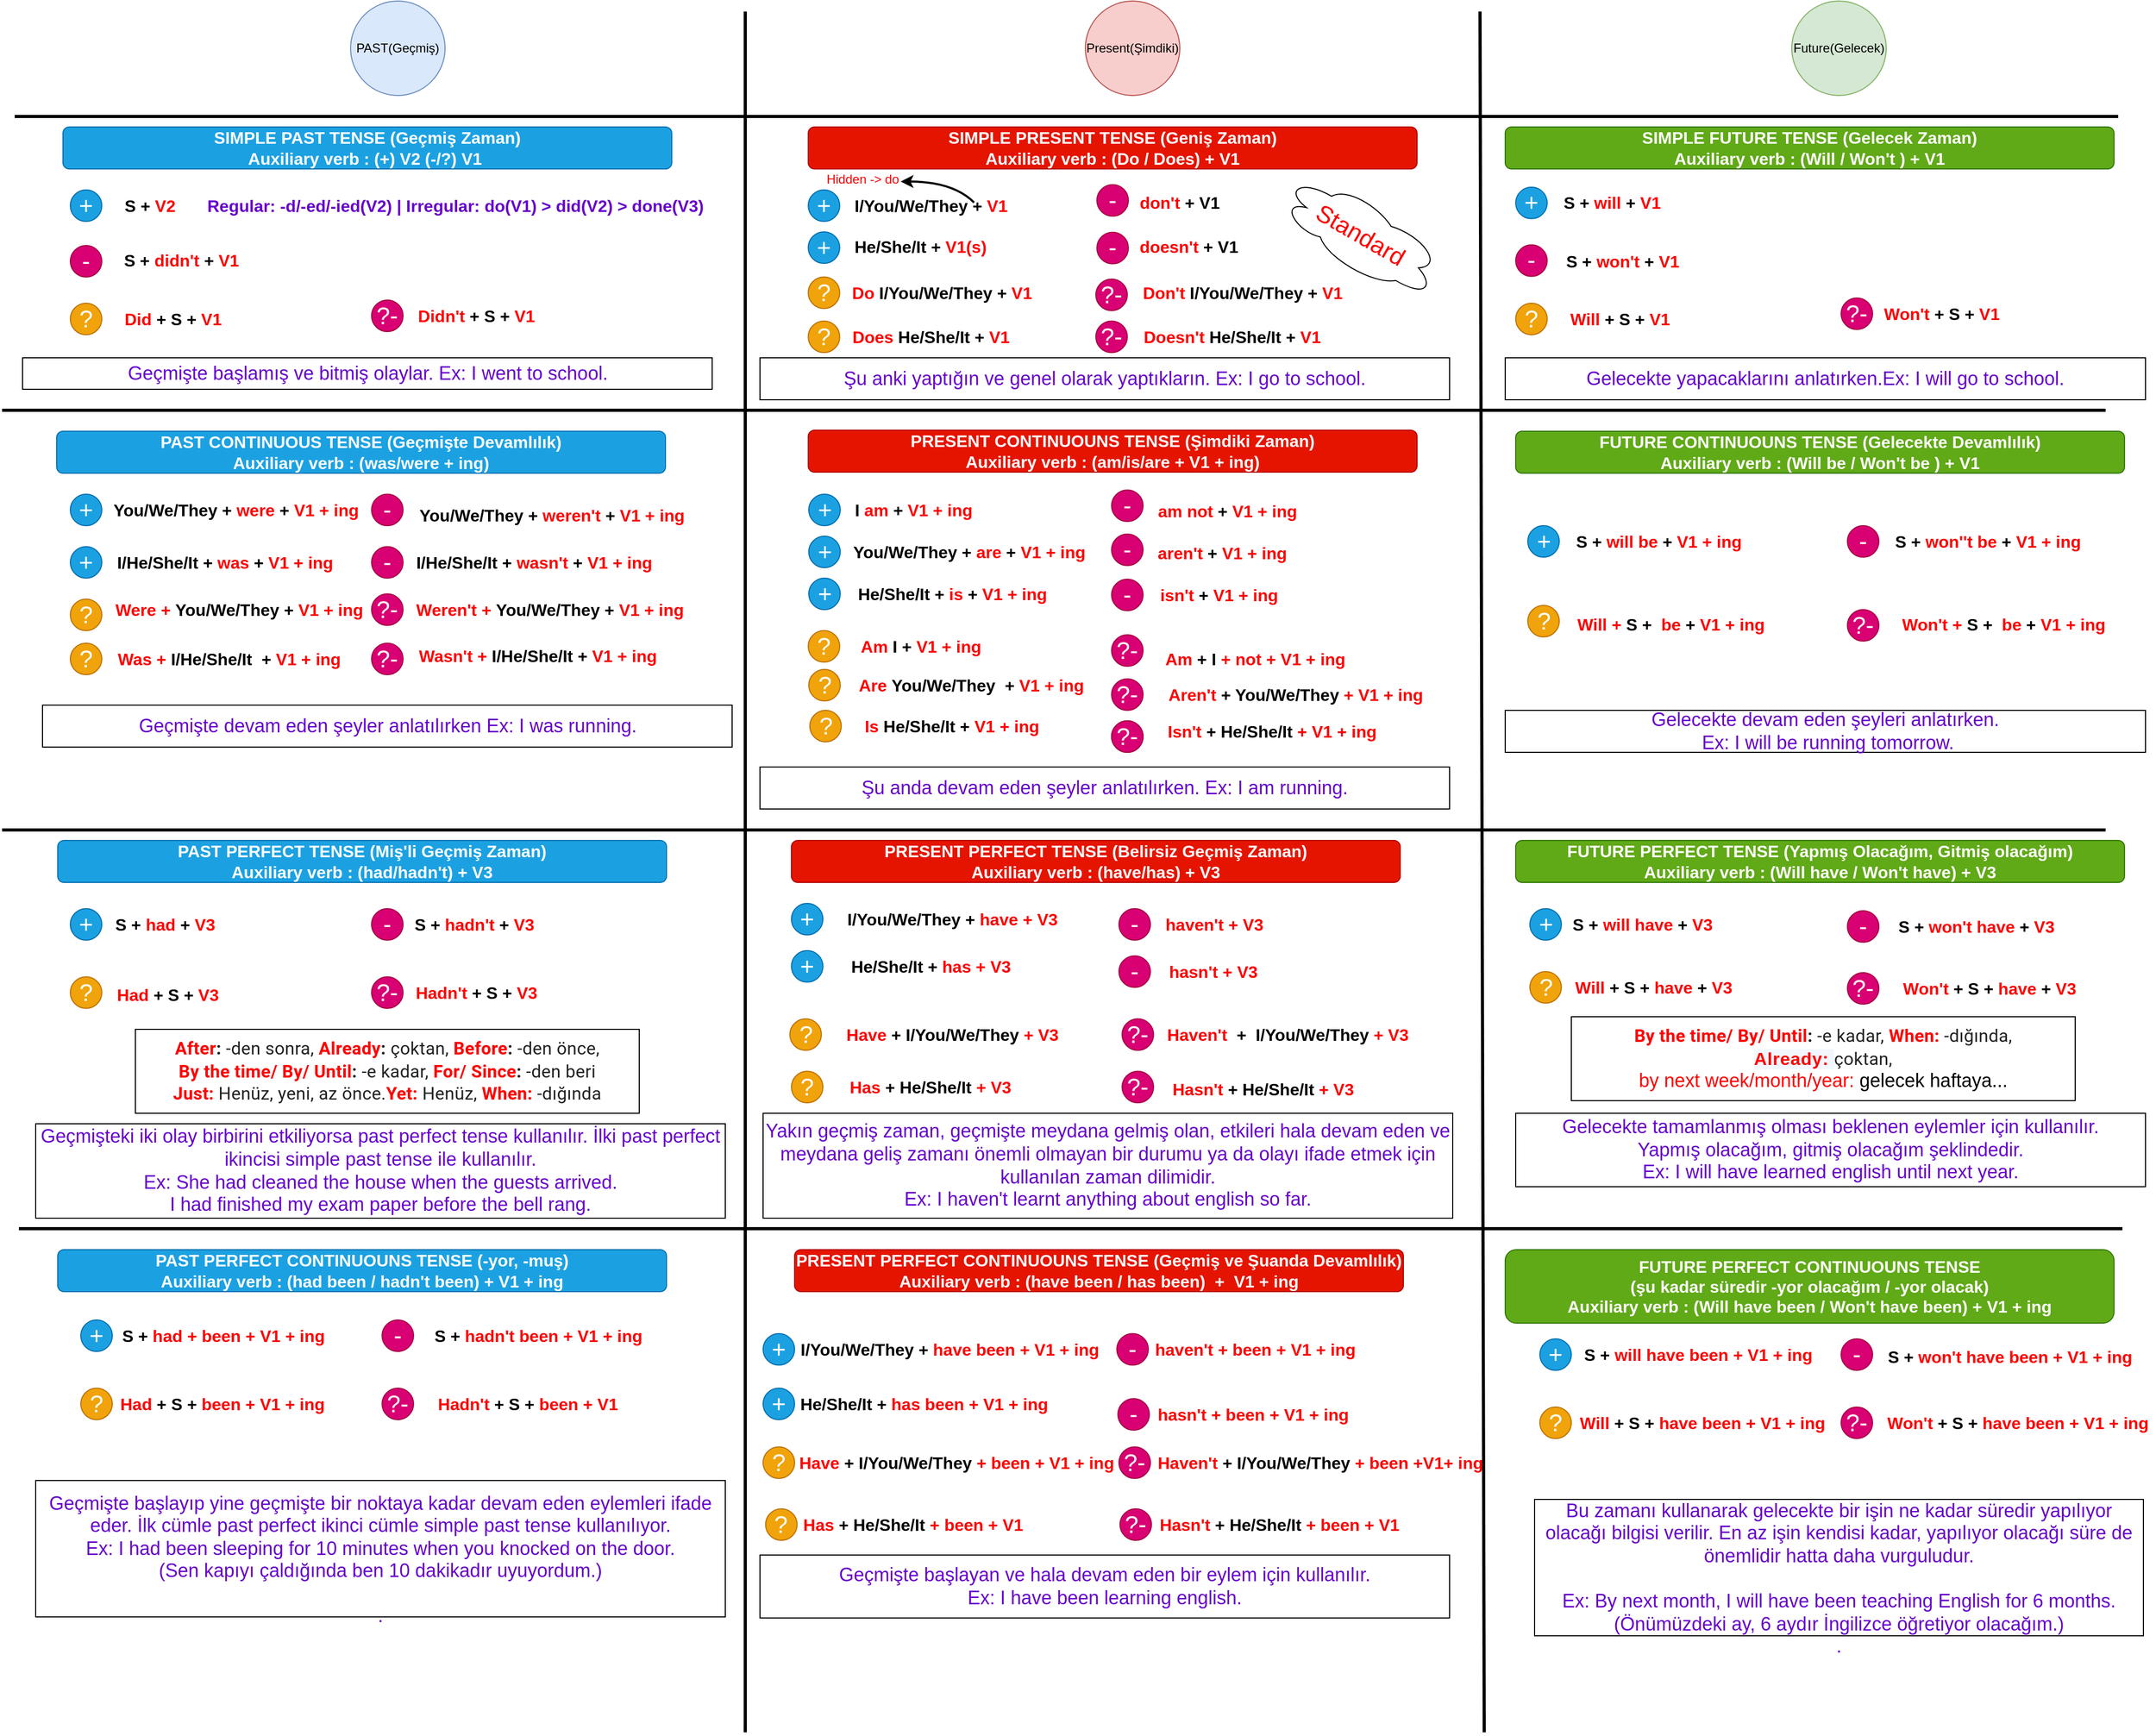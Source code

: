 <mxfile version="15.2.9" type="device"><diagram id="9_zuwtmWTYoGB0xHpqNg" name="Page-1"><mxGraphModel dx="2031" dy="1089" grid="1" gridSize="10" guides="1" tooltips="1" connect="1" arrows="1" fold="1" page="1" pageScale="1" pageWidth="2100" pageHeight="2000" math="0" shadow="0"><root><mxCell id="0"/><mxCell id="1" parent="0"/><mxCell id="HPzYbfnaLK_v9uaX8DSs-1" value="PAST(Geçmiş)" style="ellipse;whiteSpace=wrap;html=1;aspect=fixed;fillColor=#dae8fc;strokeColor=#6c8ebf;" parent="1" vertex="1"><mxGeometry x="380" y="10" width="90" height="90" as="geometry"/></mxCell><mxCell id="HPzYbfnaLK_v9uaX8DSs-3" value="Present(Şimdiki)" style="ellipse;whiteSpace=wrap;html=1;aspect=fixed;fillColor=#f8cecc;strokeColor=#b85450;" parent="1" vertex="1"><mxGeometry x="1080" y="10" width="90" height="90" as="geometry"/></mxCell><mxCell id="HPzYbfnaLK_v9uaX8DSs-4" value="Future(Gelecek)" style="ellipse;whiteSpace=wrap;html=1;aspect=fixed;fillColor=#d5e8d4;strokeColor=#82b366;" parent="1" vertex="1"><mxGeometry x="1753" y="10" width="90" height="90" as="geometry"/></mxCell><mxCell id="HPzYbfnaLK_v9uaX8DSs-6" value="" style="endArrow=none;html=1;strokeWidth=3;" parent="1" edge="1"><mxGeometry width="50" height="50" relative="1" as="geometry"><mxPoint x="756" y="1660" as="sourcePoint"/><mxPoint x="756" y="20" as="targetPoint"/></mxGeometry></mxCell><mxCell id="HPzYbfnaLK_v9uaX8DSs-7" value="" style="endArrow=none;html=1;strokeWidth=3;" parent="1" edge="1"><mxGeometry width="50" height="50" relative="1" as="geometry"><mxPoint x="1460" y="1660" as="sourcePoint"/><mxPoint x="1456" y="20" as="targetPoint"/></mxGeometry></mxCell><mxCell id="HPzYbfnaLK_v9uaX8DSs-9" value="" style="endArrow=none;html=1;strokeWidth=3;" parent="1" edge="1"><mxGeometry width="50" height="50" relative="1" as="geometry"><mxPoint x="60" y="120" as="sourcePoint"/><mxPoint x="2064" y="120" as="targetPoint"/></mxGeometry></mxCell><mxCell id="HPzYbfnaLK_v9uaX8DSs-10" value="&lt;font&gt;&lt;b style=&quot;font-size: 16px&quot;&gt;SIMPLE PRESENT TENSE (Geniş Zaman)&lt;/b&gt;&lt;br&gt;&lt;span style=&quot;font-size: 16px&quot;&gt;&lt;b&gt;Auxiliary verb :&amp;nbsp;&lt;/b&gt;&lt;/span&gt;&lt;b style=&quot;font-size: 16px&quot;&gt;(Do / Does) + V1&lt;/b&gt;&lt;/font&gt;" style="rounded=1;whiteSpace=wrap;html=1;fillColor=#e51400;strokeColor=#B20000;fontColor=#ffffff;" parent="1" vertex="1"><mxGeometry x="816" y="130" width="580" height="40" as="geometry"/></mxCell><mxCell id="HPzYbfnaLK_v9uaX8DSs-11" value="+" style="ellipse;whiteSpace=wrap;html=1;aspect=fixed;fillColor=#1ba1e2;strokeColor=#006EAF;fontColor=#ffffff;fontSize=23;fontStyle=0" parent="1" vertex="1"><mxGeometry x="816" y="190" width="30" height="30" as="geometry"/></mxCell><mxCell id="HPzYbfnaLK_v9uaX8DSs-12" value="-" style="ellipse;whiteSpace=wrap;html=1;aspect=fixed;fillColor=#d80073;strokeColor=#A50040;fontColor=#ffffff;fontSize=23;fontStyle=0;labelBackgroundColor=none;direction=south;" parent="1" vertex="1"><mxGeometry x="1091" y="230.37" width="30" height="30" as="geometry"/></mxCell><mxCell id="HPzYbfnaLK_v9uaX8DSs-13" value="?" style="ellipse;whiteSpace=wrap;html=1;aspect=fixed;fillColor=#f0a30a;strokeColor=#BD7000;fontSize=23;fontStyle=0;fontColor=#FFFFFF;" parent="1" vertex="1"><mxGeometry x="816" y="315" width="30" height="30" as="geometry"/></mxCell><mxCell id="HPzYbfnaLK_v9uaX8DSs-15" value="I/You/We/They + &lt;font color=&quot;#ff0000&quot; style=&quot;font-size: 16px;&quot;&gt;V1&lt;/font&gt;" style="text;html=1;strokeColor=none;fillColor=none;align=center;verticalAlign=middle;whiteSpace=wrap;rounded=0;labelBackgroundColor=none;fontSize=16;fontStyle=1" parent="1" vertex="1"><mxGeometry x="845.5" y="195" width="174" height="20" as="geometry"/></mxCell><mxCell id="HPzYbfnaLK_v9uaX8DSs-18" value="He/She/It + &lt;font color=&quot;#ff0000&quot; style=&quot;font-size: 16px;&quot;&gt;V1(s)&lt;/font&gt;" style="text;html=1;strokeColor=none;fillColor=none;align=center;verticalAlign=middle;whiteSpace=wrap;rounded=0;labelBackgroundColor=none;fontSize=16;fontStyle=1" parent="1" vertex="1"><mxGeometry x="850" y="234.37" width="146" height="20" as="geometry"/></mxCell><mxCell id="HPzYbfnaLK_v9uaX8DSs-21" value="&lt;font color=&quot;#ff0000&quot; style=&quot;font-size: 16px;&quot;&gt;Does &lt;/font&gt;He/She/It + &lt;font color=&quot;#ff0000&quot; style=&quot;font-size: 16px;&quot;&gt;V1&lt;/font&gt;" style="text;html=1;strokeColor=none;fillColor=none;align=center;verticalAlign=middle;whiteSpace=wrap;rounded=0;labelBackgroundColor=none;fontSize=16;fontStyle=1" parent="1" vertex="1"><mxGeometry x="855.5" y="320" width="154" height="20" as="geometry"/></mxCell><mxCell id="HPzYbfnaLK_v9uaX8DSs-23" value="?" style="ellipse;whiteSpace=wrap;html=1;aspect=fixed;fillColor=#f0a30a;strokeColor=#BD7000;fontSize=23;fontStyle=0;fontColor=#FFFFFF;" parent="1" vertex="1"><mxGeometry x="816" y="273" width="30" height="30" as="geometry"/></mxCell><mxCell id="HPzYbfnaLK_v9uaX8DSs-24" value="&lt;font color=&quot;#ff0000&quot; style=&quot;font-size: 16px;&quot;&gt;Do &lt;/font&gt;I/You/We/They + &lt;font color=&quot;#ff0000&quot; style=&quot;font-size: 16px;&quot;&gt;V1&lt;/font&gt;" style="text;html=1;strokeColor=none;fillColor=none;align=center;verticalAlign=middle;whiteSpace=wrap;rounded=0;labelBackgroundColor=none;fontSize=16;fontStyle=1" parent="1" vertex="1"><mxGeometry x="855.5" y="278" width="174.5" height="20" as="geometry"/></mxCell><mxCell id="HPzYbfnaLK_v9uaX8DSs-26" value="&lt;font color=&quot;#ff0000&quot; style=&quot;font-size: 16px;&quot;&gt;don't &lt;/font&gt;+ V1" style="text;html=1;strokeColor=none;fillColor=none;align=center;verticalAlign=middle;whiteSpace=wrap;rounded=0;labelBackgroundColor=none;fontSize=16;fontStyle=1" parent="1" vertex="1"><mxGeometry x="1130" y="192.42" width="80" height="20" as="geometry"/></mxCell><mxCell id="HPzYbfnaLK_v9uaX8DSs-31" value="-" style="ellipse;whiteSpace=wrap;html=1;aspect=fixed;fillColor=#d80073;strokeColor=#A50040;fontColor=#ffffff;fontSize=23;fontStyle=0;labelBackgroundColor=none;" parent="1" vertex="1"><mxGeometry x="1091" y="185" width="30" height="30" as="geometry"/></mxCell><mxCell id="HPzYbfnaLK_v9uaX8DSs-32" value="+" style="ellipse;whiteSpace=wrap;html=1;aspect=fixed;fillColor=#1ba1e2;strokeColor=#006EAF;fontColor=#ffffff;fontSize=23;fontStyle=0" parent="1" vertex="1"><mxGeometry x="816" y="230" width="30" height="30" as="geometry"/></mxCell><mxCell id="HPzYbfnaLK_v9uaX8DSs-33" value="&amp;nbsp;&lt;font color=&quot;#ff0000&quot; style=&quot;font-size: 16px;&quot;&gt;doesn't&lt;/font&gt; + V1" style="text;html=1;strokeColor=none;fillColor=none;align=center;verticalAlign=middle;whiteSpace=wrap;rounded=0;labelBackgroundColor=none;fontSize=16;fontStyle=1" parent="1" vertex="1"><mxGeometry x="1120" y="234.37" width="113" height="20" as="geometry"/></mxCell><mxCell id="HPzYbfnaLK_v9uaX8DSs-36" value="Hidden -&amp;gt; do" style="text;html=1;strokeColor=none;fillColor=none;align=center;verticalAlign=middle;whiteSpace=wrap;rounded=0;labelBackgroundColor=none;fontSize=12;fontColor=#FF0000;" parent="1" vertex="1"><mxGeometry x="830" y="170" width="76" height="20" as="geometry"/></mxCell><mxCell id="HPzYbfnaLK_v9uaX8DSs-38" value="" style="curved=1;endArrow=classic;html=1;fontSize=2;fontColor=#000000;strokeWidth=2;spacing=2;" parent="1" edge="1"><mxGeometry width="50" height="50" relative="1" as="geometry"><mxPoint x="974" y="202" as="sourcePoint"/><mxPoint x="904" y="182" as="targetPoint"/><Array as="points"><mxPoint x="954" y="182"/></Array></mxGeometry></mxCell><mxCell id="HPzYbfnaLK_v9uaX8DSs-39" value="&lt;font color=&quot;#ff0000&quot; style=&quot;font-size: 16px;&quot;&gt;Don't&amp;nbsp;&lt;/font&gt;I/You/We/They + &lt;font color=&quot;#ff0000&quot; style=&quot;font-size: 16px;&quot;&gt;V1&lt;/font&gt;" style="text;html=1;strokeColor=none;fillColor=none;align=center;verticalAlign=middle;whiteSpace=wrap;rounded=0;labelBackgroundColor=none;fontSize=16;fontStyle=1" parent="1" vertex="1"><mxGeometry x="1130" y="278" width="200" height="20" as="geometry"/></mxCell><mxCell id="HPzYbfnaLK_v9uaX8DSs-40" value="?-" style="ellipse;whiteSpace=wrap;html=1;aspect=fixed;fillColor=#d80073;strokeColor=#A50040;fontColor=#ffffff;fontSize=23;fontStyle=0;labelBackgroundColor=none;direction=south;" parent="1" vertex="1"><mxGeometry x="1090" y="275" width="30" height="30" as="geometry"/></mxCell><mxCell id="HPzYbfnaLK_v9uaX8DSs-42" value="?-" style="ellipse;whiteSpace=wrap;html=1;aspect=fixed;fillColor=#d80073;strokeColor=#A50040;fontColor=#ffffff;fontSize=23;fontStyle=0;labelBackgroundColor=none;direction=south;" parent="1" vertex="1"><mxGeometry x="1090" y="315" width="30" height="30" as="geometry"/></mxCell><mxCell id="HPzYbfnaLK_v9uaX8DSs-44" value="&lt;font color=&quot;#ff0000&quot; style=&quot;font-size: 16px;&quot;&gt;Doesn't&amp;nbsp;&lt;/font&gt;He/She/It + &lt;font color=&quot;#ff0000&quot; style=&quot;font-size: 16px;&quot;&gt;V1&lt;/font&gt;" style="text;html=1;strokeColor=none;fillColor=none;align=center;verticalAlign=middle;whiteSpace=wrap;rounded=0;labelBackgroundColor=none;fontSize=16;fontStyle=1" parent="1" vertex="1"><mxGeometry x="1130" y="320" width="180" height="20" as="geometry"/></mxCell><mxCell id="HPzYbfnaLK_v9uaX8DSs-52" value="Standard" style="ellipse;shape=cloud;whiteSpace=wrap;html=1;labelBackgroundColor=none;fontSize=23;fontColor=#FF0000;rotation=30;" parent="1" vertex="1"><mxGeometry x="1257.73" y="197.14" width="169.27" height="70.86" as="geometry"/></mxCell><mxCell id="HPzYbfnaLK_v9uaX8DSs-53" value="&lt;font&gt;&lt;b style=&quot;font-size: 16px&quot;&gt;SIMPLE PAST TENSE (Geçmiş Zaman)&lt;/b&gt;&lt;br&gt;&lt;span style=&quot;font-size: 16px&quot;&gt;&lt;b&gt;Auxiliary verb : (+) V2 (-/?) V1&amp;nbsp;&lt;/b&gt;&lt;/span&gt;&lt;/font&gt;" style="rounded=1;whiteSpace=wrap;html=1;fillColor=#1ba1e2;strokeColor=#006EAF;fontColor=#ffffff;" parent="1" vertex="1"><mxGeometry x="106" y="130" width="580" height="40" as="geometry"/></mxCell><mxCell id="HPzYbfnaLK_v9uaX8DSs-55" value="S + &lt;font color=&quot;#ff0000&quot; style=&quot;font-size: 16px;&quot;&gt;V2&lt;/font&gt;" style="text;html=1;strokeColor=none;fillColor=none;align=center;verticalAlign=middle;whiteSpace=wrap;rounded=0;labelBackgroundColor=none;fontSize=16;fontStyle=1" parent="1" vertex="1"><mxGeometry x="156" y="195" width="66" height="20" as="geometry"/></mxCell><mxCell id="HPzYbfnaLK_v9uaX8DSs-57" value="+" style="ellipse;whiteSpace=wrap;html=1;aspect=fixed;fillColor=#1ba1e2;strokeColor=#006EAF;fontColor=#ffffff;fontSize=23;fontStyle=0" parent="1" vertex="1"><mxGeometry x="113" y="190" width="30" height="30" as="geometry"/></mxCell><mxCell id="HPzYbfnaLK_v9uaX8DSs-58" value="?" style="ellipse;whiteSpace=wrap;html=1;aspect=fixed;fillColor=#f0a30a;strokeColor=#BD7000;fontSize=23;fontStyle=0;fontColor=#FFFFFF;" parent="1" vertex="1"><mxGeometry x="113" y="298" width="30" height="30" as="geometry"/></mxCell><mxCell id="HPzYbfnaLK_v9uaX8DSs-60" value="-" style="ellipse;whiteSpace=wrap;html=1;aspect=fixed;fillColor=#d80073;strokeColor=#A50040;fontColor=#ffffff;fontSize=23;fontStyle=0;labelBackgroundColor=none;" parent="1" vertex="1"><mxGeometry x="113" y="243" width="30" height="30" as="geometry"/></mxCell><mxCell id="HPzYbfnaLK_v9uaX8DSs-62" value="S + &lt;font color=&quot;#ff0000&quot; style=&quot;font-size: 16px;&quot;&gt;didn't &lt;/font&gt;+ &lt;font color=&quot;#ff0000&quot; style=&quot;font-size: 16px;&quot;&gt;V1&lt;/font&gt;" style="text;html=1;strokeColor=none;fillColor=none;align=center;verticalAlign=middle;whiteSpace=wrap;rounded=0;labelBackgroundColor=none;fontSize=16;fontStyle=1" parent="1" vertex="1"><mxGeometry x="156" y="247.42" width="126" height="20" as="geometry"/></mxCell><mxCell id="HPzYbfnaLK_v9uaX8DSs-63" value="&lt;font color=&quot;#ff0000&quot; style=&quot;font-size: 16px;&quot;&gt;Did &lt;/font&gt;+ S + &lt;font color=&quot;#ff0000&quot; style=&quot;font-size: 16px;&quot;&gt;V1&lt;/font&gt;" style="text;html=1;strokeColor=none;fillColor=none;align=center;verticalAlign=middle;whiteSpace=wrap;rounded=0;labelBackgroundColor=none;fontSize=16;fontStyle=1" parent="1" vertex="1"><mxGeometry x="156" y="303" width="110" height="20" as="geometry"/></mxCell><mxCell id="HPzYbfnaLK_v9uaX8DSs-64" value="?-" style="ellipse;whiteSpace=wrap;html=1;aspect=fixed;fillColor=#d80073;strokeColor=#A50040;fontColor=#ffffff;fontSize=23;fontStyle=0;labelBackgroundColor=none;" parent="1" vertex="1"><mxGeometry x="400" y="295" width="30" height="30" as="geometry"/></mxCell><mxCell id="HPzYbfnaLK_v9uaX8DSs-65" value="&lt;font color=&quot;#ff0000&quot; style=&quot;font-size: 16px;&quot;&gt;Didn't &lt;/font&gt;+ S + &lt;font color=&quot;#ff0000&quot; style=&quot;font-size: 16px;&quot;&gt;V1&lt;/font&gt;" style="text;html=1;strokeColor=none;fillColor=none;align=center;verticalAlign=middle;whiteSpace=wrap;rounded=0;labelBackgroundColor=none;fontSize=16;fontStyle=1" parent="1" vertex="1"><mxGeometry x="440" y="300" width="120" height="20" as="geometry"/></mxCell><mxCell id="HPzYbfnaLK_v9uaX8DSs-67" value="&lt;font style=&quot;font-size: 16px&quot;&gt;&lt;font color=&quot;#6600cc&quot; style=&quot;font-size: 16px&quot;&gt;Regular: -d/-ed/-ied&lt;/font&gt;&lt;span style=&quot;color: rgb(102 , 0 , 204)&quot;&gt;(V2)&lt;/span&gt;&lt;font color=&quot;#6600cc&quot; style=&quot;font-size: 16px&quot;&gt;&amp;nbsp;|&amp;nbsp;&lt;/font&gt;&lt;span style=&quot;color: rgb(102 , 0 , 204) ; font-size: 16px&quot;&gt;Irregular: do(V1) &amp;gt; did(V2) &amp;gt; done(V3)&lt;/span&gt;&lt;/font&gt;" style="text;html=1;strokeColor=none;fillColor=none;align=center;verticalAlign=middle;whiteSpace=wrap;rounded=0;labelBackgroundColor=none;fontSize=16;fontStyle=1" parent="1" vertex="1"><mxGeometry x="234.5" y="195" width="490" height="20" as="geometry"/></mxCell><mxCell id="HPzYbfnaLK_v9uaX8DSs-68" value="&lt;font&gt;&lt;b style=&quot;font-size: 16px&quot;&gt;SIMPLE FUTURE TENSE (Gelecek Zaman)&lt;/b&gt;&lt;br&gt;&lt;span style=&quot;font-size: 16px&quot;&gt;&lt;b&gt;Auxiliary verb :&amp;nbsp;&lt;/b&gt;&lt;/span&gt;&lt;b style=&quot;font-size: 16px&quot;&gt;(Will / Won't ) + V1&lt;/b&gt;&lt;/font&gt;" style="rounded=1;whiteSpace=wrap;html=1;fillColor=#60a917;strokeColor=#2D7600;fontColor=#ffffff;" parent="1" vertex="1"><mxGeometry x="1480" y="130" width="580" height="40" as="geometry"/></mxCell><mxCell id="HPzYbfnaLK_v9uaX8DSs-70" value="+" style="ellipse;whiteSpace=wrap;html=1;aspect=fixed;fillColor=#1ba1e2;strokeColor=#006EAF;fontColor=#ffffff;fontSize=23;fontStyle=0" parent="1" vertex="1"><mxGeometry x="1490" y="187.42" width="30" height="30" as="geometry"/></mxCell><mxCell id="HPzYbfnaLK_v9uaX8DSs-71" value="&lt;b&gt;S + &lt;font color=&quot;#ff0000&quot;&gt;will &lt;/font&gt;+ &lt;font color=&quot;#ff0000&quot; style=&quot;font-size: 16px&quot;&gt;V1&lt;/font&gt;&lt;/b&gt;" style="text;html=1;strokeColor=none;fillColor=none;align=center;verticalAlign=middle;whiteSpace=wrap;rounded=0;labelBackgroundColor=none;fontSize=16;fontStyle=0" parent="1" vertex="1"><mxGeometry x="1511.5" y="192.42" width="140" height="20" as="geometry"/></mxCell><mxCell id="HPzYbfnaLK_v9uaX8DSs-72" value="-" style="ellipse;whiteSpace=wrap;html=1;aspect=fixed;fillColor=#d80073;strokeColor=#A50040;fontColor=#ffffff;fontSize=23;fontStyle=0;labelBackgroundColor=none;" parent="1" vertex="1"><mxGeometry x="1490" y="242.42" width="30" height="30" as="geometry"/></mxCell><mxCell id="HPzYbfnaLK_v9uaX8DSs-73" value="?" style="ellipse;whiteSpace=wrap;html=1;aspect=fixed;fillColor=#f0a30a;strokeColor=#BD7000;fontSize=23;fontStyle=0;fontColor=#FFFFFF;" parent="1" vertex="1"><mxGeometry x="1490" y="298" width="30" height="30" as="geometry"/></mxCell><mxCell id="HPzYbfnaLK_v9uaX8DSs-74" value="?-" style="ellipse;whiteSpace=wrap;html=1;aspect=fixed;fillColor=#d80073;strokeColor=#A50040;fontColor=#ffffff;fontSize=23;fontStyle=0;labelBackgroundColor=none;" parent="1" vertex="1"><mxGeometry x="1800" y="293" width="30" height="30" as="geometry"/></mxCell><mxCell id="HPzYbfnaLK_v9uaX8DSs-75" value="&lt;b&gt;S + &lt;font color=&quot;#ff0000&quot;&gt;won't &lt;/font&gt;+ &lt;font color=&quot;#ff0000&quot; style=&quot;font-size: 16px&quot;&gt;V1&lt;/font&gt;&lt;/b&gt;" style="text;html=1;strokeColor=none;fillColor=none;align=center;verticalAlign=middle;whiteSpace=wrap;rounded=0;labelBackgroundColor=none;fontSize=16;fontStyle=0" parent="1" vertex="1"><mxGeometry x="1531.5" y="248" width="120" height="20" as="geometry"/></mxCell><mxCell id="HPzYbfnaLK_v9uaX8DSs-77" value="&lt;b&gt;&lt;font color=&quot;#ff0000&quot;&gt;Won't &lt;/font&gt;+ S + &lt;font color=&quot;#ff0000&quot; style=&quot;font-size: 16px&quot;&gt;V1&lt;/font&gt;&lt;/b&gt;" style="text;html=1;strokeColor=none;fillColor=none;align=center;verticalAlign=middle;whiteSpace=wrap;rounded=0;labelBackgroundColor=none;fontSize=16;fontStyle=0" parent="1" vertex="1"><mxGeometry x="1836" y="298" width="120" height="20" as="geometry"/></mxCell><mxCell id="HPzYbfnaLK_v9uaX8DSs-78" value="&lt;b&gt;&lt;font color=&quot;#ff0000&quot;&gt;Will &lt;/font&gt;+ S + &lt;font color=&quot;#ff0000&quot; style=&quot;font-size: 16px&quot;&gt;V1&lt;/font&gt;&lt;/b&gt;" style="text;html=1;strokeColor=none;fillColor=none;align=center;verticalAlign=middle;whiteSpace=wrap;rounded=0;labelBackgroundColor=none;fontSize=16;fontStyle=0" parent="1" vertex="1"><mxGeometry x="1520" y="303" width="138.5" height="20" as="geometry"/></mxCell><mxCell id="HPzYbfnaLK_v9uaX8DSs-82" value="&lt;font style=&quot;font-size: 18px&quot;&gt;&lt;br style=&quot;font-size: 18px;&quot;&gt;Geçmişte başlamış ve bitmiş olaylar. Ex: I went to school.&lt;br style=&quot;font-size: 18px;&quot;&gt;&lt;br style=&quot;font-size: 18px;&quot;&gt;&lt;/font&gt;" style="text;html=1;fillColor=none;align=center;verticalAlign=middle;whiteSpace=wrap;rounded=0;labelBackgroundColor=none;fontSize=18;fontColor=#6600CC;strokeColor=#000000;" parent="1" vertex="1"><mxGeometry x="67.5" y="350" width="657" height="30" as="geometry"/></mxCell><mxCell id="HPzYbfnaLK_v9uaX8DSs-86" value="&lt;font style=&quot;font-size: 18px&quot;&gt;&lt;br style=&quot;font-size: 18px&quot;&gt;Şu anki yaptığın ve genel olarak yaptıkların. Ex: I go to school.&lt;br style=&quot;font-size: 18px&quot;&gt;&lt;br style=&quot;font-size: 18px&quot;&gt;&lt;/font&gt;" style="text;html=1;fillColor=none;align=center;verticalAlign=middle;whiteSpace=wrap;rounded=0;labelBackgroundColor=none;fontSize=18;fontColor=#6600CC;strokeColor=#000000;" parent="1" vertex="1"><mxGeometry x="770" y="350" width="657" height="40" as="geometry"/></mxCell><mxCell id="HPzYbfnaLK_v9uaX8DSs-87" value="&lt;font style=&quot;font-size: 18px&quot;&gt;&lt;br style=&quot;font-size: 18px&quot;&gt;Gelecekte yapacaklarını anlatırken.Ex: I will go to school.&lt;br style=&quot;font-size: 18px&quot;&gt;&lt;br style=&quot;font-size: 18px&quot;&gt;&lt;/font&gt;" style="text;html=1;fillColor=none;align=center;verticalAlign=middle;whiteSpace=wrap;rounded=0;labelBackgroundColor=none;fontSize=18;fontColor=#6600CC;strokeColor=#000000;" parent="1" vertex="1"><mxGeometry x="1480" y="350" width="610" height="40" as="geometry"/></mxCell><mxCell id="HPzYbfnaLK_v9uaX8DSs-88" value="" style="endArrow=none;html=1;strokeWidth=3;" parent="1" edge="1"><mxGeometry width="50" height="50" relative="1" as="geometry"><mxPoint x="48" y="400" as="sourcePoint"/><mxPoint x="2052" y="400" as="targetPoint"/></mxGeometry></mxCell><mxCell id="HPzYbfnaLK_v9uaX8DSs-104" value="&lt;span style=&quot;font-size: 16px&quot;&gt;&lt;b&gt;PRESENT CONTINUOUNS TENSE (Şimdiki Zaman)&lt;br&gt;Auxiliary verb : (am/is/are + V1 + ing)&lt;br&gt;&lt;/b&gt;&lt;/span&gt;" style="rounded=1;whiteSpace=wrap;html=1;fillColor=#e51400;strokeColor=#B20000;fontColor=#ffffff;" parent="1" vertex="1"><mxGeometry x="816" y="419" width="580" height="40" as="geometry"/></mxCell><mxCell id="mMwDP4jNkDejx20SlNgO-1" value="+" style="ellipse;whiteSpace=wrap;html=1;aspect=fixed;fillColor=#1ba1e2;strokeColor=#006EAF;fontColor=#ffffff;fontSize=23;fontStyle=0" parent="1" vertex="1"><mxGeometry x="816.5" y="480" width="30" height="30" as="geometry"/></mxCell><mxCell id="mMwDP4jNkDejx20SlNgO-2" value="I &lt;font color=&quot;#ff0000&quot;&gt;am &lt;/font&gt;+ &lt;font color=&quot;#ff0000&quot;&gt;V1 + ing&lt;/font&gt;" style="text;html=1;strokeColor=none;fillColor=none;align=center;verticalAlign=middle;whiteSpace=wrap;rounded=0;labelBackgroundColor=none;fontSize=16;fontStyle=1" parent="1" vertex="1"><mxGeometry x="850.5" y="485" width="130.5" height="20" as="geometry"/></mxCell><mxCell id="mMwDP4jNkDejx20SlNgO-7" value="+" style="ellipse;whiteSpace=wrap;html=1;aspect=fixed;fillColor=#1ba1e2;strokeColor=#006EAF;fontColor=#ffffff;fontSize=23;fontStyle=0" parent="1" vertex="1"><mxGeometry x="816.5" y="520" width="30" height="30" as="geometry"/></mxCell><mxCell id="mMwDP4jNkDejx20SlNgO-8" value="You/We/They + &lt;font color=&quot;#ff0000&quot;&gt;are &lt;/font&gt;+ &lt;font color=&quot;#ff0000&quot;&gt;V1 + ing&lt;/font&gt;" style="text;html=1;strokeColor=none;fillColor=none;align=center;verticalAlign=middle;whiteSpace=wrap;rounded=0;labelBackgroundColor=none;fontSize=16;fontStyle=1" parent="1" vertex="1"><mxGeometry x="846.5" y="525" width="244.5" height="20" as="geometry"/></mxCell><mxCell id="mMwDP4jNkDejx20SlNgO-9" value="+" style="ellipse;whiteSpace=wrap;html=1;aspect=fixed;fillColor=#1ba1e2;strokeColor=#006EAF;fontColor=#ffffff;fontSize=23;fontStyle=0" parent="1" vertex="1"><mxGeometry x="816.5" y="560" width="30" height="30" as="geometry"/></mxCell><mxCell id="mMwDP4jNkDejx20SlNgO-10" value="He/She/It + &lt;font color=&quot;#ff0000&quot;&gt;is&amp;nbsp;&lt;/font&gt;+ &lt;font color=&quot;#ff0000&quot;&gt;V1 + ing&lt;/font&gt;" style="text;html=1;strokeColor=none;fillColor=none;align=center;verticalAlign=middle;whiteSpace=wrap;rounded=0;labelBackgroundColor=none;fontSize=16;fontStyle=1" parent="1" vertex="1"><mxGeometry x="857" y="565" width="193" height="20" as="geometry"/></mxCell><mxCell id="mMwDP4jNkDejx20SlNgO-17" value="-" style="ellipse;whiteSpace=wrap;html=1;aspect=fixed;fillColor=#d80073;strokeColor=#A50040;fontColor=#ffffff;fontSize=23;fontStyle=0;labelBackgroundColor=none;" parent="1" vertex="1"><mxGeometry x="1105" y="476" width="30" height="30" as="geometry"/></mxCell><mxCell id="mMwDP4jNkDejx20SlNgO-18" value="&lt;font color=&quot;#ff0000&quot;&gt;am not&amp;nbsp;&lt;/font&gt;+ &lt;font color=&quot;#ff0000&quot;&gt;V1 + ing&lt;/font&gt;" style="text;html=1;strokeColor=none;fillColor=none;align=center;verticalAlign=middle;whiteSpace=wrap;rounded=0;labelBackgroundColor=none;fontSize=16;fontStyle=1" parent="1" vertex="1"><mxGeometry x="1145" y="486" width="141" height="20" as="geometry"/></mxCell><mxCell id="mMwDP4jNkDejx20SlNgO-19" value="-" style="ellipse;whiteSpace=wrap;html=1;aspect=fixed;fillColor=#d80073;strokeColor=#A50040;fontColor=#ffffff;fontSize=23;fontStyle=0;labelBackgroundColor=none;" parent="1" vertex="1"><mxGeometry x="1105" y="518" width="30" height="30" as="geometry"/></mxCell><mxCell id="mMwDP4jNkDejx20SlNgO-20" value="&lt;font color=&quot;#ff0000&quot;&gt;aren't&amp;nbsp;&lt;/font&gt;+ &lt;font color=&quot;#ff0000&quot;&gt;V1 + ing&lt;/font&gt;" style="text;html=1;strokeColor=none;fillColor=none;align=center;verticalAlign=middle;whiteSpace=wrap;rounded=0;labelBackgroundColor=none;fontSize=16;fontStyle=1" parent="1" vertex="1"><mxGeometry x="1135" y="526" width="151" height="20" as="geometry"/></mxCell><mxCell id="mMwDP4jNkDejx20SlNgO-21" value="-" style="ellipse;whiteSpace=wrap;html=1;aspect=fixed;fillColor=#d80073;strokeColor=#A50040;fontColor=#ffffff;fontSize=23;fontStyle=0;labelBackgroundColor=none;" parent="1" vertex="1"><mxGeometry x="1105" y="561" width="30" height="30" as="geometry"/></mxCell><mxCell id="mMwDP4jNkDejx20SlNgO-22" value="&lt;font color=&quot;#ff0000&quot;&gt;isn't&amp;nbsp;&lt;/font&gt;+ &lt;font color=&quot;#ff0000&quot;&gt;V1 + ing&lt;/font&gt;" style="text;html=1;strokeColor=none;fillColor=none;align=center;verticalAlign=middle;whiteSpace=wrap;rounded=0;labelBackgroundColor=none;fontSize=16;fontStyle=1" parent="1" vertex="1"><mxGeometry x="1142" y="566" width="131" height="20" as="geometry"/></mxCell><mxCell id="mMwDP4jNkDejx20SlNgO-29" value="&lt;font style=&quot;font-size: 18px&quot;&gt;&lt;br&gt;Şu anda devam eden şeyler anlatılırken. Ex: I am running.&lt;br style=&quot;font-size: 18px&quot;&gt;&lt;br style=&quot;font-size: 18px&quot;&gt;&lt;/font&gt;" style="text;html=1;fillColor=none;align=center;verticalAlign=middle;whiteSpace=wrap;rounded=0;labelBackgroundColor=none;fontSize=18;fontColor=#6600CC;strokeColor=#000000;" parent="1" vertex="1"><mxGeometry x="770" y="740" width="657" height="40" as="geometry"/></mxCell><mxCell id="mMwDP4jNkDejx20SlNgO-30" value="?" style="ellipse;whiteSpace=wrap;html=1;aspect=fixed;fillColor=#f0a30a;strokeColor=#BD7000;fontSize=23;fontStyle=0;fontColor=#FFFFFF;" parent="1" vertex="1"><mxGeometry x="816" y="610" width="30" height="30" as="geometry"/></mxCell><mxCell id="mMwDP4jNkDejx20SlNgO-31" value="&lt;font color=&quot;#ff0000&quot; style=&quot;font-size: 16px&quot;&gt;Am&amp;nbsp;&lt;/font&gt;I +&amp;nbsp;&lt;span style=&quot;color: rgb(255 , 0 , 0)&quot;&gt;V1 + ing&lt;/span&gt;" style="text;html=1;strokeColor=none;fillColor=none;align=center;verticalAlign=middle;whiteSpace=wrap;rounded=0;labelBackgroundColor=none;fontSize=16;fontStyle=1" parent="1" vertex="1"><mxGeometry x="855.5" y="615" width="134.5" height="20" as="geometry"/></mxCell><mxCell id="mMwDP4jNkDejx20SlNgO-32" value="&lt;span style=&quot;color: rgb(255 , 0 , 0)&quot;&gt;Are&amp;nbsp;&lt;/span&gt;You/We/They&amp;nbsp; +&amp;nbsp;&lt;span style=&quot;color: rgb(255 , 0 , 0)&quot;&gt;V1 + ing&lt;/span&gt;" style="text;html=1;strokeColor=none;fillColor=none;align=center;verticalAlign=middle;whiteSpace=wrap;rounded=0;labelBackgroundColor=none;fontSize=16;fontStyle=1" parent="1" vertex="1"><mxGeometry x="857" y="652" width="228.5" height="20" as="geometry"/></mxCell><mxCell id="mMwDP4jNkDejx20SlNgO-33" value="?" style="ellipse;whiteSpace=wrap;html=1;aspect=fixed;fillColor=#f0a30a;strokeColor=#BD7000;fontSize=23;fontStyle=0;fontColor=#FFFFFF;" parent="1" vertex="1"><mxGeometry x="816.5" y="647" width="30" height="30" as="geometry"/></mxCell><mxCell id="mMwDP4jNkDejx20SlNgO-34" value="?" style="ellipse;whiteSpace=wrap;html=1;aspect=fixed;fillColor=#f0a30a;strokeColor=#BD7000;fontSize=23;fontStyle=0;fontColor=#FFFFFF;" parent="1" vertex="1"><mxGeometry x="817.5" y="686" width="30" height="30" as="geometry"/></mxCell><mxCell id="mMwDP4jNkDejx20SlNgO-35" value="&lt;span style=&quot;color: rgb(255 , 0 , 0)&quot;&gt;Is&amp;nbsp;&lt;/span&gt;He/She/It +&amp;nbsp;&lt;span style=&quot;color: rgb(255 , 0 , 0)&quot;&gt;V1 + ing&lt;/span&gt;" style="text;html=1;strokeColor=none;fillColor=none;align=center;verticalAlign=middle;whiteSpace=wrap;rounded=0;labelBackgroundColor=none;fontSize=16;fontStyle=1" parent="1" vertex="1"><mxGeometry x="855" y="691" width="195.5" height="20" as="geometry"/></mxCell><mxCell id="mMwDP4jNkDejx20SlNgO-36" value="?-" style="ellipse;whiteSpace=wrap;html=1;aspect=fixed;fillColor=#d80073;strokeColor=#A50040;fontColor=#ffffff;fontSize=23;fontStyle=0;labelBackgroundColor=none;direction=south;" parent="1" vertex="1"><mxGeometry x="1105" y="614" width="30" height="30" as="geometry"/></mxCell><mxCell id="mMwDP4jNkDejx20SlNgO-37" value="&lt;font color=&quot;#ff0000&quot; style=&quot;font-size: 16px&quot;&gt;Am&amp;nbsp;&lt;/font&gt;+ I&amp;nbsp;&lt;font color=&quot;#ff0000&quot;&gt;+ not +&lt;/font&gt;&amp;nbsp;&lt;span style=&quot;color: rgb(255 , 0 , 0)&quot;&gt;V1 + ing&lt;/span&gt;" style="text;html=1;strokeColor=none;fillColor=none;align=center;verticalAlign=middle;whiteSpace=wrap;rounded=0;labelBackgroundColor=none;fontSize=16;fontStyle=1" parent="1" vertex="1"><mxGeometry x="1151" y="627" width="181.75" height="20" as="geometry"/></mxCell><mxCell id="mMwDP4jNkDejx20SlNgO-38" value="&lt;font color=&quot;#ff0000&quot; style=&quot;font-size: 16px&quot;&gt;Aren't&amp;nbsp;&lt;/font&gt;+ You/We/They&amp;nbsp;&lt;font color=&quot;#ff0000&quot;&gt;+&lt;/font&gt;&amp;nbsp;&lt;span style=&quot;color: rgb(255 , 0 , 0)&quot;&gt;V1 + ing&lt;/span&gt;" style="text;html=1;strokeColor=none;fillColor=none;align=center;verticalAlign=middle;whiteSpace=wrap;rounded=0;labelBackgroundColor=none;fontSize=16;fontStyle=1" parent="1" vertex="1"><mxGeometry x="1151" y="661" width="259" height="20" as="geometry"/></mxCell><mxCell id="mMwDP4jNkDejx20SlNgO-40" value="?-" style="ellipse;whiteSpace=wrap;html=1;aspect=fixed;fillColor=#d80073;strokeColor=#A50040;fontColor=#ffffff;fontSize=23;fontStyle=0;labelBackgroundColor=none;direction=south;" parent="1" vertex="1"><mxGeometry x="1105" y="656" width="30" height="30" as="geometry"/></mxCell><mxCell id="mMwDP4jNkDejx20SlNgO-41" value="&lt;font color=&quot;#ff0000&quot; style=&quot;font-size: 16px&quot;&gt;Isn't&amp;nbsp;&lt;/font&gt;+ He/She/It&amp;nbsp;&lt;font color=&quot;#ff0000&quot;&gt;+&lt;/font&gt;&amp;nbsp;&lt;span style=&quot;color: rgb(255 , 0 , 0)&quot;&gt;V1 + ing&lt;/span&gt;" style="text;html=1;strokeColor=none;fillColor=none;align=center;verticalAlign=middle;whiteSpace=wrap;rounded=0;labelBackgroundColor=none;fontSize=16;fontStyle=1" parent="1" vertex="1"><mxGeometry x="1151" y="696" width="214" height="20" as="geometry"/></mxCell><mxCell id="mMwDP4jNkDejx20SlNgO-42" value="?-" style="ellipse;whiteSpace=wrap;html=1;aspect=fixed;fillColor=#d80073;strokeColor=#A50040;fontColor=#ffffff;fontSize=23;fontStyle=0;labelBackgroundColor=none;direction=south;" parent="1" vertex="1"><mxGeometry x="1105" y="696" width="30" height="30" as="geometry"/></mxCell><mxCell id="mMwDP4jNkDejx20SlNgO-44" value="?-" style="ellipse;whiteSpace=wrap;html=1;aspect=fixed;fillColor=#d80073;strokeColor=#A50040;fontColor=#ffffff;fontSize=23;fontStyle=0;labelBackgroundColor=none;direction=south;" parent="1" vertex="1"><mxGeometry x="1105" y="696" width="30" height="30" as="geometry"/></mxCell><mxCell id="mMwDP4jNkDejx20SlNgO-51" value="&lt;font&gt;&lt;b style=&quot;font-size: 16px&quot;&gt;PAST CONTINUOUS TENSE (Geçmişte Devamlılık)&lt;/b&gt;&lt;br&gt;&lt;span style=&quot;font-size: 16px&quot;&gt;&lt;b&gt;Auxiliary verb : (was/were + ing)&lt;/b&gt;&lt;/span&gt;&lt;/font&gt;" style="rounded=1;whiteSpace=wrap;html=1;fillColor=#1ba1e2;strokeColor=#006EAF;fontColor=#ffffff;" parent="1" vertex="1"><mxGeometry x="100" y="420" width="580" height="40" as="geometry"/></mxCell><mxCell id="mMwDP4jNkDejx20SlNgO-54" value="" style="endArrow=none;html=1;strokeWidth=3;" parent="1" edge="1"><mxGeometry width="50" height="50" relative="1" as="geometry"><mxPoint x="48" y="800" as="sourcePoint"/><mxPoint x="2052" y="800" as="targetPoint"/></mxGeometry></mxCell><mxCell id="mMwDP4jNkDejx20SlNgO-55" value="+" style="ellipse;whiteSpace=wrap;html=1;aspect=fixed;fillColor=#1ba1e2;strokeColor=#006EAF;fontColor=#ffffff;fontSize=23;fontStyle=0" parent="1" vertex="1"><mxGeometry x="113" y="530" width="30" height="30" as="geometry"/></mxCell><mxCell id="mMwDP4jNkDejx20SlNgO-56" value="I/He/She/It +&amp;nbsp;&lt;font color=&quot;#ff0000&quot;&gt;was&amp;nbsp;&lt;/font&gt;+ &lt;font color=&quot;#ff0000&quot;&gt;V1 + ing&lt;/font&gt;" style="text;html=1;strokeColor=none;fillColor=none;align=center;verticalAlign=middle;whiteSpace=wrap;rounded=0;labelBackgroundColor=none;fontSize=16;fontStyle=1" parent="1" vertex="1"><mxGeometry x="152" y="535" width="217" height="20" as="geometry"/></mxCell><mxCell id="mMwDP4jNkDejx20SlNgO-57" value="+" style="ellipse;whiteSpace=wrap;html=1;aspect=fixed;fillColor=#1ba1e2;strokeColor=#006EAF;fontColor=#ffffff;fontSize=23;fontStyle=0" parent="1" vertex="1"><mxGeometry x="113" y="480" width="30" height="30" as="geometry"/></mxCell><mxCell id="mMwDP4jNkDejx20SlNgO-58" value="You/We/They +&amp;nbsp;&lt;font color=&quot;#ff0000&quot;&gt;were&amp;nbsp;&lt;/font&gt;+ &lt;font color=&quot;#ff0000&quot;&gt;V1 + ing&lt;/font&gt;" style="text;html=1;strokeColor=none;fillColor=none;align=center;verticalAlign=middle;whiteSpace=wrap;rounded=0;labelBackgroundColor=none;fontSize=16;fontStyle=1" parent="1" vertex="1"><mxGeometry x="152" y="485" width="238" height="20" as="geometry"/></mxCell><mxCell id="mMwDP4jNkDejx20SlNgO-61" value="-" style="ellipse;whiteSpace=wrap;html=1;aspect=fixed;fillColor=#d80073;strokeColor=#A50040;fontColor=#ffffff;fontSize=23;fontStyle=0;labelBackgroundColor=none;" parent="1" vertex="1"><mxGeometry x="400" y="480" width="30" height="30" as="geometry"/></mxCell><mxCell id="mMwDP4jNkDejx20SlNgO-62" value="You/We/They +&amp;nbsp;&lt;font color=&quot;#ff0000&quot;&gt;weren't&amp;nbsp;&lt;/font&gt;+ &lt;font color=&quot;#ff0000&quot;&gt;V1 + ing&lt;/font&gt;" style="text;html=1;strokeColor=none;fillColor=none;align=center;verticalAlign=middle;whiteSpace=wrap;rounded=0;labelBackgroundColor=none;fontSize=16;fontStyle=1" parent="1" vertex="1"><mxGeometry x="440" y="490" width="264" height="20" as="geometry"/></mxCell><mxCell id="mMwDP4jNkDejx20SlNgO-63" value="-" style="ellipse;whiteSpace=wrap;html=1;aspect=fixed;fillColor=#d80073;strokeColor=#A50040;fontColor=#ffffff;fontSize=23;fontStyle=0;labelBackgroundColor=none;" parent="1" vertex="1"><mxGeometry x="400" y="530" width="30" height="30" as="geometry"/></mxCell><mxCell id="mMwDP4jNkDejx20SlNgO-64" value="I/He/She/It&amp;nbsp;+&amp;nbsp;&lt;font color=&quot;#ff0000&quot;&gt;wasn't&amp;nbsp;&lt;/font&gt;+ &lt;font color=&quot;#ff0000&quot;&gt;V1 + ing&lt;/font&gt;" style="text;html=1;strokeColor=none;fillColor=none;align=center;verticalAlign=middle;whiteSpace=wrap;rounded=0;labelBackgroundColor=none;fontSize=16;fontStyle=1" parent="1" vertex="1"><mxGeometry x="430" y="535" width="250" height="20" as="geometry"/></mxCell><mxCell id="mMwDP4jNkDejx20SlNgO-65" value="?" style="ellipse;whiteSpace=wrap;html=1;aspect=fixed;fillColor=#f0a30a;strokeColor=#BD7000;fontSize=23;fontStyle=0;fontColor=#FFFFFF;" parent="1" vertex="1"><mxGeometry x="113" y="580" width="30" height="30" as="geometry"/></mxCell><mxCell id="mMwDP4jNkDejx20SlNgO-66" value="?" style="ellipse;whiteSpace=wrap;html=1;aspect=fixed;fillColor=#f0a30a;strokeColor=#BD7000;fontSize=23;fontStyle=0;fontColor=#FFFFFF;" parent="1" vertex="1"><mxGeometry x="113" y="622" width="30" height="30" as="geometry"/></mxCell><mxCell id="mMwDP4jNkDejx20SlNgO-67" value="&lt;span style=&quot;color: rgb(255 , 0 , 0)&quot;&gt;Were +&amp;nbsp;&lt;/span&gt;You/We/They + &lt;font color=&quot;#ff0000&quot;&gt;V1 + ing&lt;/font&gt;" style="text;html=1;strokeColor=none;fillColor=none;align=center;verticalAlign=middle;whiteSpace=wrap;rounded=0;labelBackgroundColor=none;fontSize=16;fontStyle=1" parent="1" vertex="1"><mxGeometry x="150" y="580" width="248" height="20" as="geometry"/></mxCell><mxCell id="mMwDP4jNkDejx20SlNgO-69" value="&lt;span style=&quot;color: rgb(255 , 0 , 0)&quot;&gt;Was +&amp;nbsp;&lt;/span&gt;I/He/She/It &lt;font color=&quot;#ff0000&quot;&gt;&amp;nbsp;&lt;/font&gt;+ &lt;font color=&quot;#ff0000&quot;&gt;V1 + ing&lt;/font&gt;" style="text;html=1;strokeColor=none;fillColor=none;align=center;verticalAlign=middle;whiteSpace=wrap;rounded=0;labelBackgroundColor=none;fontSize=16;fontStyle=1" parent="1" vertex="1"><mxGeometry x="156" y="627" width="217" height="20" as="geometry"/></mxCell><mxCell id="mMwDP4jNkDejx20SlNgO-71" value="?-" style="ellipse;whiteSpace=wrap;html=1;aspect=fixed;fillColor=#d80073;strokeColor=#A50040;fontColor=#ffffff;fontSize=23;fontStyle=0;labelBackgroundColor=none;direction=south;" parent="1" vertex="1"><mxGeometry x="400" y="575" width="30" height="30" as="geometry"/></mxCell><mxCell id="mMwDP4jNkDejx20SlNgO-72" value="&lt;span style=&quot;color: rgb(255 , 0 , 0)&quot;&gt;Weren't +&amp;nbsp;&lt;/span&gt;You/We/They + &lt;font color=&quot;#ff0000&quot;&gt;V1 + ing&lt;/font&gt;" style="text;html=1;strokeColor=none;fillColor=none;align=center;verticalAlign=middle;whiteSpace=wrap;rounded=0;labelBackgroundColor=none;fontSize=16;fontStyle=1" parent="1" vertex="1"><mxGeometry x="440" y="580" width="260" height="20" as="geometry"/></mxCell><mxCell id="mMwDP4jNkDejx20SlNgO-73" value="?-" style="ellipse;whiteSpace=wrap;html=1;aspect=fixed;fillColor=#d80073;strokeColor=#A50040;fontColor=#ffffff;fontSize=23;fontStyle=0;labelBackgroundColor=none;direction=south;" parent="1" vertex="1"><mxGeometry x="400" y="622" width="30" height="30" as="geometry"/></mxCell><mxCell id="mMwDP4jNkDejx20SlNgO-74" value="&lt;span style=&quot;color: rgb(255 , 0 , 0)&quot;&gt;Wasn't +&amp;nbsp;&lt;/span&gt;I/He/She/It + &lt;font color=&quot;#ff0000&quot;&gt;V1 + ing&lt;/font&gt;" style="text;html=1;strokeColor=none;fillColor=none;align=center;verticalAlign=middle;whiteSpace=wrap;rounded=0;labelBackgroundColor=none;fontSize=16;fontStyle=1" parent="1" vertex="1"><mxGeometry x="440" y="624" width="237" height="20" as="geometry"/></mxCell><mxCell id="mMwDP4jNkDejx20SlNgO-75" value="&lt;font style=&quot;font-size: 18px&quot;&gt;&lt;br&gt;Geçmişte devam eden şeyler anlatılırken Ex: I was running.&lt;br style=&quot;font-size: 18px&quot;&gt;&lt;br style=&quot;font-size: 18px&quot;&gt;&lt;/font&gt;" style="text;html=1;fillColor=none;align=center;verticalAlign=middle;whiteSpace=wrap;rounded=0;labelBackgroundColor=none;fontSize=18;fontColor=#6600CC;strokeColor=#000000;" parent="1" vertex="1"><mxGeometry x="86.5" y="681" width="657" height="40" as="geometry"/></mxCell><mxCell id="mMwDP4jNkDejx20SlNgO-76" value="&lt;font&gt;&lt;b style=&quot;font-size: 16px&quot;&gt;FUTURE CONTINUOUNS TENSE (Gelecekte Devamlılık)&lt;/b&gt;&lt;br&gt;&lt;span style=&quot;font-size: 16px&quot;&gt;&lt;b&gt;Auxiliary verb :&amp;nbsp;&lt;/b&gt;&lt;/span&gt;&lt;b style=&quot;font-size: 16px&quot;&gt;(Will be / Won't be ) + V1&lt;/b&gt;&lt;/font&gt;" style="rounded=1;whiteSpace=wrap;html=1;fillColor=#60a917;strokeColor=#2D7600;fontColor=#ffffff;" parent="1" vertex="1"><mxGeometry x="1490" y="420" width="580" height="40" as="geometry"/></mxCell><mxCell id="mMwDP4jNkDejx20SlNgO-83" value="+" style="ellipse;whiteSpace=wrap;html=1;aspect=fixed;fillColor=#1ba1e2;strokeColor=#006EAF;fontColor=#ffffff;fontSize=23;fontStyle=0" parent="1" vertex="1"><mxGeometry x="1501.5" y="510" width="30" height="30" as="geometry"/></mxCell><mxCell id="mMwDP4jNkDejx20SlNgO-84" value="S +&amp;nbsp;&lt;font color=&quot;#ff0000&quot;&gt;will be&amp;nbsp;&lt;/font&gt;+ &lt;font color=&quot;#ff0000&quot;&gt;V1 + ing&lt;/font&gt;" style="text;html=1;strokeColor=none;fillColor=none;align=center;verticalAlign=middle;whiteSpace=wrap;rounded=0;labelBackgroundColor=none;fontSize=16;fontStyle=1" parent="1" vertex="1"><mxGeometry x="1543" y="515" width="167" height="20" as="geometry"/></mxCell><mxCell id="mMwDP4jNkDejx20SlNgO-85" value="-" style="ellipse;whiteSpace=wrap;html=1;aspect=fixed;fillColor=#d80073;strokeColor=#A50040;fontColor=#ffffff;fontSize=23;fontStyle=0;labelBackgroundColor=none;" parent="1" vertex="1"><mxGeometry x="1806" y="510" width="30" height="30" as="geometry"/></mxCell><mxCell id="mMwDP4jNkDejx20SlNgO-87" value="S +&amp;nbsp;&lt;font color=&quot;#ff0000&quot;&gt;won''t be&amp;nbsp;&lt;/font&gt;+ &lt;font color=&quot;#ff0000&quot;&gt;V1 + ing&lt;/font&gt;" style="text;html=1;strokeColor=none;fillColor=none;align=center;verticalAlign=middle;whiteSpace=wrap;rounded=0;labelBackgroundColor=none;fontSize=16;fontStyle=1" parent="1" vertex="1"><mxGeometry x="1850" y="515" width="180" height="20" as="geometry"/></mxCell><mxCell id="mMwDP4jNkDejx20SlNgO-90" value="?" style="ellipse;whiteSpace=wrap;html=1;aspect=fixed;fillColor=#f0a30a;strokeColor=#BD7000;fontSize=23;fontStyle=0;fontColor=#FFFFFF;" parent="1" vertex="1"><mxGeometry x="1501.5" y="586" width="30" height="30" as="geometry"/></mxCell><mxCell id="mMwDP4jNkDejx20SlNgO-91" value="&lt;span style=&quot;color: rgb(255 , 0 , 0)&quot;&gt;Will +&amp;nbsp;&lt;/span&gt;S +&amp;nbsp;&lt;font color=&quot;#ff0000&quot;&gt;&amp;nbsp;be&amp;nbsp;&lt;/font&gt;+ &lt;font color=&quot;#ff0000&quot;&gt;V1 + ing&lt;/font&gt;" style="text;html=1;strokeColor=none;fillColor=none;align=center;verticalAlign=middle;whiteSpace=wrap;rounded=0;labelBackgroundColor=none;fontSize=16;fontStyle=1" parent="1" vertex="1"><mxGeometry x="1543" y="594" width="190" height="20" as="geometry"/></mxCell><mxCell id="mMwDP4jNkDejx20SlNgO-94" value="?-" style="ellipse;whiteSpace=wrap;html=1;aspect=fixed;fillColor=#d80073;strokeColor=#A50040;fontColor=#ffffff;fontSize=23;fontStyle=0;labelBackgroundColor=none;direction=south;" parent="1" vertex="1"><mxGeometry x="1806" y="590" width="30" height="30" as="geometry"/></mxCell><mxCell id="mMwDP4jNkDejx20SlNgO-96" value="&lt;span style=&quot;color: rgb(255 , 0 , 0)&quot;&gt;Won't +&amp;nbsp;&lt;/span&gt;S +&amp;nbsp;&lt;font color=&quot;#ff0000&quot;&gt;&amp;nbsp;be&amp;nbsp;&lt;/font&gt;+ &lt;font color=&quot;#ff0000&quot;&gt;V1 + ing&lt;/font&gt;" style="text;html=1;strokeColor=none;fillColor=none;align=center;verticalAlign=middle;whiteSpace=wrap;rounded=0;labelBackgroundColor=none;fontSize=16;fontStyle=1" parent="1" vertex="1"><mxGeometry x="1850" y="594" width="210" height="20" as="geometry"/></mxCell><mxCell id="mMwDP4jNkDejx20SlNgO-98" value="&lt;font style=&quot;font-size: 18px&quot;&gt;&lt;br style=&quot;font-size: 18px&quot;&gt;Gelecekte devam eden şeyleri anlatırken.&lt;br&gt;&amp;nbsp;Ex: I will be running tomorrow.&lt;br style=&quot;font-size: 18px&quot;&gt;&lt;br style=&quot;font-size: 18px&quot;&gt;&lt;/font&gt;" style="text;html=1;fillColor=none;align=center;verticalAlign=middle;whiteSpace=wrap;rounded=0;labelBackgroundColor=none;fontSize=18;fontColor=#6600CC;strokeColor=#000000;" parent="1" vertex="1"><mxGeometry x="1480" y="686" width="610" height="40" as="geometry"/></mxCell><mxCell id="mMwDP4jNkDejx20SlNgO-99" value="&lt;font&gt;&lt;span style=&quot;font-size: 16px&quot;&gt;&lt;b&gt;PRESENT PERFECT TENSE (Belirsiz Geçmiş Zaman)&lt;/b&gt;&lt;/span&gt;&lt;br&gt;&lt;span style=&quot;font-size: 16px&quot;&gt;&lt;b&gt;Auxiliary verb :&amp;nbsp;&lt;/b&gt;&lt;/span&gt;&lt;b style=&quot;font-size: 16px&quot;&gt;(have/has) + V3&lt;/b&gt;&lt;/font&gt;" style="rounded=1;whiteSpace=wrap;html=1;fillColor=#e51400;strokeColor=#B20000;fontColor=#ffffff;" parent="1" vertex="1"><mxGeometry x="800" y="810" width="580" height="40" as="geometry"/></mxCell><mxCell id="mMwDP4jNkDejx20SlNgO-100" value="+" style="ellipse;whiteSpace=wrap;html=1;aspect=fixed;fillColor=#1ba1e2;strokeColor=#006EAF;fontColor=#ffffff;fontSize=23;fontStyle=0" parent="1" vertex="1"><mxGeometry x="800" y="870" width="30" height="30" as="geometry"/></mxCell><mxCell id="mMwDP4jNkDejx20SlNgO-101" value="I/You/We/They + &lt;font color=&quot;#ff0000&quot;&gt;have + V3&lt;/font&gt;" style="text;html=1;strokeColor=none;fillColor=none;align=center;verticalAlign=middle;whiteSpace=wrap;rounded=0;labelBackgroundColor=none;fontSize=16;fontStyle=1" parent="1" vertex="1"><mxGeometry x="841.5" y="875" width="222.5" height="20" as="geometry"/></mxCell><mxCell id="mMwDP4jNkDejx20SlNgO-103" value="+" style="ellipse;whiteSpace=wrap;html=1;aspect=fixed;fillColor=#1ba1e2;strokeColor=#006EAF;fontColor=#ffffff;fontSize=23;fontStyle=0" parent="1" vertex="1"><mxGeometry x="800" y="915" width="30" height="30" as="geometry"/></mxCell><mxCell id="mMwDP4jNkDejx20SlNgO-104" value="He/She/It + &lt;font color=&quot;#ff0000&quot;&gt;has + V3&lt;/font&gt;" style="text;html=1;strokeColor=none;fillColor=none;align=center;verticalAlign=middle;whiteSpace=wrap;rounded=0;labelBackgroundColor=none;fontSize=16;fontStyle=1" parent="1" vertex="1"><mxGeometry x="851.5" y="920" width="162" height="20" as="geometry"/></mxCell><mxCell id="mMwDP4jNkDejx20SlNgO-105" value="-" style="ellipse;whiteSpace=wrap;html=1;aspect=fixed;fillColor=#d80073;strokeColor=#A50040;fontColor=#ffffff;fontSize=23;fontStyle=0;labelBackgroundColor=none;" parent="1" vertex="1"><mxGeometry x="1112" y="875" width="30" height="30" as="geometry"/></mxCell><mxCell id="mMwDP4jNkDejx20SlNgO-106" value="&lt;font color=&quot;#ff0000&quot;&gt;haven't + V3&lt;/font&gt;" style="text;html=1;strokeColor=none;fillColor=none;align=center;verticalAlign=middle;whiteSpace=wrap;rounded=0;labelBackgroundColor=none;fontSize=16;fontStyle=1" parent="1" vertex="1"><mxGeometry x="1151" y="880" width="103.5" height="20" as="geometry"/></mxCell><mxCell id="mMwDP4jNkDejx20SlNgO-107" value="-" style="ellipse;whiteSpace=wrap;html=1;aspect=fixed;fillColor=#d80073;strokeColor=#A50040;fontColor=#ffffff;fontSize=23;fontStyle=0;labelBackgroundColor=none;" parent="1" vertex="1"><mxGeometry x="1112" y="920" width="30" height="30" as="geometry"/></mxCell><mxCell id="mMwDP4jNkDejx20SlNgO-108" value="&lt;font color=&quot;#ff0000&quot;&gt;hasn't + V3&lt;/font&gt;" style="text;html=1;strokeColor=none;fillColor=none;align=center;verticalAlign=middle;whiteSpace=wrap;rounded=0;labelBackgroundColor=none;fontSize=16;fontStyle=1" parent="1" vertex="1"><mxGeometry x="1154.23" y="925" width="95.77" height="20" as="geometry"/></mxCell><mxCell id="mMwDP4jNkDejx20SlNgO-109" value="&lt;font&gt;&lt;br&gt;Yakın geçmiş zaman, geçmişte meydana gelmiş olan, etkileri hala devam eden ve meydana geliş zamanı önemli olmayan bir durumu ya da olayı ifade etmek için kullanılan zaman dilimidir. &lt;br&gt;Ex: I haven't learnt anything about english so far.&lt;br&gt;&lt;br style=&quot;font-size: 18px&quot;&gt;&lt;/font&gt;" style="text;html=1;fillColor=none;align=center;verticalAlign=middle;whiteSpace=wrap;rounded=0;labelBackgroundColor=none;fontSize=18;fontColor=#6600CC;strokeColor=#000000;" parent="1" vertex="1"><mxGeometry x="773" y="1070" width="657" height="100" as="geometry"/></mxCell><mxCell id="mMwDP4jNkDejx20SlNgO-110" value="?" style="ellipse;whiteSpace=wrap;html=1;aspect=fixed;fillColor=#f0a30a;strokeColor=#BD7000;fontSize=23;fontStyle=0;fontColor=#FFFFFF;" parent="1" vertex="1"><mxGeometry x="798.5" y="980" width="30" height="30" as="geometry"/></mxCell><mxCell id="mMwDP4jNkDejx20SlNgO-111" value="?-" style="ellipse;whiteSpace=wrap;html=1;aspect=fixed;fillColor=#d80073;strokeColor=#A50040;fontColor=#ffffff;fontSize=23;fontStyle=0;labelBackgroundColor=none;direction=south;" parent="1" vertex="1"><mxGeometry x="1115" y="980" width="30" height="30" as="geometry"/></mxCell><mxCell id="mMwDP4jNkDejx20SlNgO-112" value="?" style="ellipse;whiteSpace=wrap;html=1;aspect=fixed;fillColor=#f0a30a;strokeColor=#BD7000;fontSize=23;fontStyle=0;fontColor=#FFFFFF;" parent="1" vertex="1"><mxGeometry x="800" y="1030" width="30" height="30" as="geometry"/></mxCell><mxCell id="mMwDP4jNkDejx20SlNgO-113" value="?-" style="ellipse;whiteSpace=wrap;html=1;aspect=fixed;fillColor=#d80073;strokeColor=#A50040;fontColor=#ffffff;fontSize=23;fontStyle=0;labelBackgroundColor=none;direction=south;" parent="1" vertex="1"><mxGeometry x="1115" y="1030" width="30" height="30" as="geometry"/></mxCell><mxCell id="mMwDP4jNkDejx20SlNgO-114" value="&lt;span style=&quot;color: rgb(255 , 0 , 0)&quot;&gt;Have&amp;nbsp;&lt;/span&gt;+ I/You/We/They&amp;nbsp;&lt;font color=&quot;#ff0000&quot;&gt;+ V3&lt;/font&gt;" style="text;html=1;strokeColor=none;fillColor=none;align=center;verticalAlign=middle;whiteSpace=wrap;rounded=0;labelBackgroundColor=none;fontSize=16;fontStyle=1" parent="1" vertex="1"><mxGeometry x="845.5" y="985" width="214.5" height="20" as="geometry"/></mxCell><mxCell id="mMwDP4jNkDejx20SlNgO-115" value="&lt;font color=&quot;#ff0000&quot;&gt;Has&amp;nbsp;&lt;/font&gt;+&amp;nbsp;He/She/It&amp;nbsp;&lt;font color=&quot;#ff0000&quot;&gt;+ V3&lt;/font&gt;" style="text;html=1;strokeColor=none;fillColor=none;align=center;verticalAlign=middle;whiteSpace=wrap;rounded=0;labelBackgroundColor=none;fontSize=16;fontStyle=1" parent="1" vertex="1"><mxGeometry x="850.5" y="1035" width="162.5" height="20" as="geometry"/></mxCell><mxCell id="mMwDP4jNkDejx20SlNgO-116" value="&lt;span style=&quot;color: rgb(255 , 0 , 0)&quot;&gt;Haven't&amp;nbsp;&amp;nbsp;&lt;/span&gt;+&amp;nbsp; I/You/We/They&amp;nbsp;&lt;font color=&quot;#ff0000&quot;&gt;+ V3&lt;/font&gt;" style="text;html=1;strokeColor=none;fillColor=none;align=center;verticalAlign=middle;whiteSpace=wrap;rounded=0;labelBackgroundColor=none;fontSize=16;fontStyle=1" parent="1" vertex="1"><mxGeometry x="1150.23" y="985" width="245.77" height="20" as="geometry"/></mxCell><mxCell id="mMwDP4jNkDejx20SlNgO-118" value="&lt;font color=&quot;#ff0000&quot;&gt;Hasn't&amp;nbsp;&lt;/font&gt;+&amp;nbsp;He/She/It&amp;nbsp;&lt;font color=&quot;#ff0000&quot;&gt;+ V3&lt;/font&gt;" style="text;html=1;strokeColor=none;fillColor=none;align=center;verticalAlign=middle;whiteSpace=wrap;rounded=0;labelBackgroundColor=none;fontSize=16;fontStyle=1" parent="1" vertex="1"><mxGeometry x="1154.23" y="1037" width="190.77" height="20" as="geometry"/></mxCell><mxCell id="WEJxbjOgKv5wSAxkQMdE-1" value="&lt;font&gt;&lt;b style=&quot;font-size: 16px&quot;&gt;PAST PERFECT TENSE (Miş'li Geçmiş Zaman)&lt;/b&gt;&lt;br&gt;&lt;span style=&quot;font-size: 16px&quot;&gt;&lt;b&gt;Auxiliary verb : (had/hadn't) + V3&lt;/b&gt;&lt;/span&gt;&lt;/font&gt;" style="rounded=1;whiteSpace=wrap;html=1;fillColor=#1ba1e2;strokeColor=#006EAF;fontColor=#ffffff;" parent="1" vertex="1"><mxGeometry x="101" y="810" width="580" height="40" as="geometry"/></mxCell><mxCell id="WEJxbjOgKv5wSAxkQMdE-2" value="+" style="ellipse;whiteSpace=wrap;html=1;aspect=fixed;fillColor=#1ba1e2;strokeColor=#006EAF;fontColor=#ffffff;fontSize=23;fontStyle=0" parent="1" vertex="1"><mxGeometry x="113" y="875" width="30" height="30" as="geometry"/></mxCell><mxCell id="WEJxbjOgKv5wSAxkQMdE-3" value="S + &lt;font color=&quot;#ff0000&quot;&gt;had&amp;nbsp;&lt;/font&gt;+ &lt;font color=&quot;#ff0000&quot;&gt;V3&lt;/font&gt;" style="text;html=1;strokeColor=none;fillColor=none;align=center;verticalAlign=middle;whiteSpace=wrap;rounded=0;labelBackgroundColor=none;fontSize=16;fontStyle=1" parent="1" vertex="1"><mxGeometry x="148" y="880" width="111" height="20" as="geometry"/></mxCell><mxCell id="WEJxbjOgKv5wSAxkQMdE-5" value="S + &lt;font color=&quot;#ff0000&quot;&gt;hadn't&amp;nbsp;&lt;/font&gt;+ &lt;font color=&quot;#ff0000&quot;&gt;V3&lt;/font&gt;" style="text;html=1;strokeColor=none;fillColor=none;align=center;verticalAlign=middle;whiteSpace=wrap;rounded=0;labelBackgroundColor=none;fontSize=16;fontStyle=1" parent="1" vertex="1"><mxGeometry x="438" y="880" width="120" height="20" as="geometry"/></mxCell><mxCell id="WEJxbjOgKv5wSAxkQMdE-9" value="-" style="ellipse;whiteSpace=wrap;html=1;aspect=fixed;fillColor=#d80073;strokeColor=#A50040;fontColor=#ffffff;fontSize=23;fontStyle=0;labelBackgroundColor=none;" parent="1" vertex="1"><mxGeometry x="400" y="875" width="30" height="30" as="geometry"/></mxCell><mxCell id="WEJxbjOgKv5wSAxkQMdE-12" value="&lt;font&gt;&lt;br&gt;&lt;div&gt;Geçmişteki iki olay birbirini etkiliyorsa past perfect tense kullanılır. İlki past perfect ikincisi simple past tense ile kullanılır.&lt;/div&gt;Ex: She had cleaned the house when the guests arrived.&lt;br&gt;&lt;div&gt;I had finished my exam paper before the bell rang.&lt;/div&gt;&lt;br style=&quot;font-size: 18px&quot;&gt;&lt;/font&gt;" style="text;html=1;fillColor=none;align=center;verticalAlign=middle;whiteSpace=wrap;rounded=0;labelBackgroundColor=none;fontSize=18;fontColor=#6600CC;strokeColor=#000000;" parent="1" vertex="1"><mxGeometry x="80" y="1080" width="657" height="90" as="geometry"/></mxCell><mxCell id="WEJxbjOgKv5wSAxkQMdE-15" value="?" style="ellipse;whiteSpace=wrap;html=1;aspect=fixed;fillColor=#f0a30a;strokeColor=#BD7000;fontSize=23;fontStyle=0;fontColor=#FFFFFF;" parent="1" vertex="1"><mxGeometry x="113" y="940" width="30" height="30" as="geometry"/></mxCell><mxCell id="WEJxbjOgKv5wSAxkQMdE-16" value="&lt;span style=&quot;color: rgb(255 , 0 , 0)&quot;&gt;Had&amp;nbsp;&lt;/span&gt;+ S&amp;nbsp;+ &lt;font color=&quot;#ff0000&quot;&gt;V3&lt;/font&gt;" style="text;html=1;strokeColor=none;fillColor=none;align=center;verticalAlign=middle;whiteSpace=wrap;rounded=0;labelBackgroundColor=none;fontSize=16;fontStyle=1" parent="1" vertex="1"><mxGeometry x="156" y="947" width="100" height="20" as="geometry"/></mxCell><mxCell id="WEJxbjOgKv5wSAxkQMdE-17" value="?-" style="ellipse;whiteSpace=wrap;html=1;aspect=fixed;fillColor=#d80073;strokeColor=#A50040;fontColor=#ffffff;fontSize=23;fontStyle=0;labelBackgroundColor=none;direction=south;" parent="1" vertex="1"><mxGeometry x="400" y="940" width="30" height="30" as="geometry"/></mxCell><mxCell id="WEJxbjOgKv5wSAxkQMdE-18" value="&lt;span style=&quot;color: rgb(255 , 0 , 0)&quot;&gt;Hadn't&amp;nbsp;&lt;/span&gt;+ S&amp;nbsp;+ &lt;font color=&quot;#ff0000&quot;&gt;V3&lt;/font&gt;" style="text;html=1;strokeColor=none;fillColor=none;align=center;verticalAlign=middle;whiteSpace=wrap;rounded=0;labelBackgroundColor=none;fontSize=16;fontStyle=1" parent="1" vertex="1"><mxGeometry x="440" y="945" width="120" height="20" as="geometry"/></mxCell><mxCell id="WEJxbjOgKv5wSAxkQMdE-19" value="&lt;font&gt;&lt;b style=&quot;font-size: 16px&quot;&gt;FUTURE PERFECT TENSE (Yapmış Olacağım, Gitmiş olacağım)&lt;/b&gt;&lt;br&gt;&lt;span style=&quot;font-size: 16px&quot;&gt;&lt;b&gt;Auxiliary verb :&amp;nbsp;&lt;/b&gt;&lt;/span&gt;&lt;b style=&quot;font-size: 16px&quot;&gt;(Will have / Won't have) + V3&lt;/b&gt;&lt;/font&gt;" style="rounded=1;whiteSpace=wrap;html=1;fillColor=#60a917;strokeColor=#2D7600;fontColor=#ffffff;" parent="1" vertex="1"><mxGeometry x="1490" y="810" width="580" height="40" as="geometry"/></mxCell><mxCell id="WEJxbjOgKv5wSAxkQMdE-20" value="&lt;font style=&quot;font-size: 18px&quot;&gt;&lt;b style=&quot;box-sizing: border-box ; font-family: &amp;#34;roboto&amp;#34; , sans-serif ; font-size: 16.8px ; letter-spacing: 0.208px ; background-color: rgb(255 , 255 , 255)&quot;&gt;&lt;font color=&quot;#ff0000&quot;&gt;After&lt;/font&gt;&lt;/b&gt;&lt;b style=&quot;box-sizing: border-box ; color: rgb(34 , 34 , 34) ; font-family: &amp;#34;roboto&amp;#34; , sans-serif ; font-size: 16.8px ; letter-spacing: 0.208px ; background-color: rgb(255 , 255 , 255)&quot;&gt;:&lt;/b&gt;&lt;span style=&quot;box-sizing: border-box ; color: rgb(34 , 34 , 34) ; font-family: &amp;#34;roboto&amp;#34; , sans-serif ; font-size: 16.8px ; letter-spacing: 0.208px ; background-color: rgb(255 , 255 , 255)&quot;&gt;&amp;nbsp;-den sonra,&amp;nbsp;&lt;/span&gt;&lt;b style=&quot;box-sizing: border-box ; font-family: &amp;#34;roboto&amp;#34; , sans-serif ; font-size: 16.8px ; letter-spacing: 0.208px ; background-color: rgb(255 , 255 , 255)&quot;&gt;&lt;font color=&quot;#ff0000&quot;&gt;Already&lt;/font&gt;&lt;/b&gt;&lt;b style=&quot;box-sizing: border-box ; color: rgb(34 , 34 , 34) ; font-family: &amp;#34;roboto&amp;#34; , sans-serif ; font-size: 16.8px ; letter-spacing: 0.208px ; background-color: rgb(255 , 255 , 255)&quot;&gt;:&amp;nbsp;&lt;/b&gt;&lt;span style=&quot;box-sizing: border-box ; color: rgb(34 , 34 , 34) ; font-family: &amp;#34;roboto&amp;#34; , sans-serif ; font-size: 16.8px ; letter-spacing: 0.208px ; background-color: rgb(255 , 255 , 255)&quot;&gt;çoktan,&amp;nbsp;&lt;/span&gt;&lt;b style=&quot;box-sizing: border-box ; font-family: &amp;#34;roboto&amp;#34; , sans-serif ; font-size: 16.8px ; letter-spacing: 0.208px ; background-color: rgb(255 , 255 , 255)&quot;&gt;&lt;font color=&quot;#ff0000&quot;&gt;Before&lt;/font&gt;&lt;/b&gt;&lt;b style=&quot;box-sizing: border-box ; color: rgb(34 , 34 , 34) ; font-family: &amp;#34;roboto&amp;#34; , sans-serif ; font-size: 16.8px ; letter-spacing: 0.208px ; background-color: rgb(255 , 255 , 255)&quot;&gt;:&lt;/b&gt;&lt;span style=&quot;box-sizing: border-box ; color: rgb(34 , 34 , 34) ; font-family: &amp;#34;roboto&amp;#34; , sans-serif ; font-size: 16.8px ; letter-spacing: 0.208px ; background-color: rgb(255 , 255 , 255)&quot;&gt;&amp;nbsp;-den önce,&lt;br&gt;&lt;/span&gt;&lt;font color=&quot;#ff0000&quot;&gt;&lt;b style=&quot;box-sizing: border-box ; font-family: &amp;#34;roboto&amp;#34; , sans-serif ; font-size: 16.8px ; letter-spacing: 0.208px ; background-color: rgb(255 , 255 , 255)&quot;&gt;By the time&lt;/b&gt;&lt;b style=&quot;box-sizing: border-box ; font-family: &amp;#34;roboto&amp;#34; , sans-serif ; font-size: 16.8px ; letter-spacing: 0.208px ; background-color: rgb(255 , 255 , 255)&quot;&gt;/ By/ Until&lt;/b&gt;&lt;/font&gt;&lt;b style=&quot;box-sizing: border-box ; color: rgb(34 , 34 , 34) ; font-family: &amp;#34;roboto&amp;#34; , sans-serif ; font-size: 16.8px ; letter-spacing: 0.208px ; background-color: rgb(255 , 255 , 255)&quot;&gt;:&lt;/b&gt;&lt;span style=&quot;box-sizing: border-box ; color: rgb(34 , 34 , 34) ; font-family: &amp;#34;roboto&amp;#34; , sans-serif ; font-size: 16.8px ; letter-spacing: 0.208px ; background-color: rgb(255 , 255 , 255)&quot;&gt;&amp;nbsp;-e kadar,&amp;nbsp;&lt;/span&gt;&lt;b style=&quot;box-sizing: border-box ; font-family: &amp;#34;roboto&amp;#34; , sans-serif ; font-size: 16.8px ; letter-spacing: 0.208px ; background-color: rgb(255 , 255 , 255)&quot;&gt;&lt;font color=&quot;#ff0000&quot;&gt;For/ Since&lt;/font&gt;&lt;/b&gt;&lt;b style=&quot;box-sizing: border-box ; color: rgb(34 , 34 , 34) ; font-family: &amp;#34;roboto&amp;#34; , sans-serif ; font-size: 16.8px ; letter-spacing: 0.208px ; background-color: rgb(255 , 255 , 255)&quot;&gt;:&lt;/b&gt;&lt;span style=&quot;box-sizing: border-box ; color: rgb(34 , 34 , 34) ; font-family: &amp;#34;roboto&amp;#34; , sans-serif ; font-size: 16.8px ; letter-spacing: 0.208px ; background-color: rgb(255 , 255 , 255)&quot;&gt;&amp;nbsp;-den beri&lt;br style=&quot;box-sizing: border-box&quot;&gt;&lt;/span&gt;&lt;b style=&quot;box-sizing: border-box ; font-family: &amp;#34;roboto&amp;#34; , sans-serif ; font-size: 16.8px ; letter-spacing: 0.208px ; background-color: rgb(255 , 255 , 255)&quot;&gt;&lt;font color=&quot;#ff0000&quot;&gt;Just:&lt;/font&gt;&lt;/b&gt;&lt;span style=&quot;box-sizing: border-box ; color: rgb(34 , 34 , 34) ; font-family: &amp;#34;roboto&amp;#34; , sans-serif ; font-size: 16.8px ; letter-spacing: 0.208px ; background-color: rgb(255 , 255 , 255)&quot;&gt;&amp;nbsp;Henüz, yeni, az önce.&lt;/span&gt;&lt;b style=&quot;box-sizing: border-box ; font-family: &amp;#34;roboto&amp;#34; , sans-serif ; font-size: 16.8px ; letter-spacing: 0.208px ; background-color: rgb(255 , 255 , 255)&quot;&gt;&lt;font color=&quot;#ff0000&quot;&gt;Yet:&lt;/font&gt;&lt;/b&gt;&lt;span style=&quot;box-sizing: border-box ; color: rgb(34 , 34 , 34) ; font-family: &amp;#34;roboto&amp;#34; , sans-serif ; font-size: 16.8px ; letter-spacing: 0.208px ; background-color: rgb(255 , 255 , 255)&quot;&gt;&amp;nbsp;Henüz,&amp;nbsp;&lt;/span&gt;&lt;font color=&quot;#ff0000&quot;&gt;&lt;b style=&quot;box-sizing: border-box ; font-family: &amp;#34;roboto&amp;#34; , sans-serif ; font-size: 16.8px ; letter-spacing: 0.208px ; background-color: rgb(255 , 255 , 255)&quot;&gt;When:&lt;/b&gt;&lt;span style=&quot;box-sizing: border-box ; font-family: &amp;#34;roboto&amp;#34; , sans-serif ; font-size: 16.8px ; letter-spacing: 0.208px ; background-color: rgb(255 , 255 , 255)&quot;&gt;&amp;nbsp;&lt;/span&gt;&lt;/font&gt;&lt;span style=&quot;box-sizing: border-box ; color: rgb(34 , 34 , 34) ; font-family: &amp;#34;roboto&amp;#34; , sans-serif ; font-size: 16.8px ; letter-spacing: 0.208px ; background-color: rgb(255 , 255 , 255)&quot;&gt;-dığında&lt;/span&gt;&lt;br style=&quot;font-size: 18px&quot;&gt;&lt;/font&gt;" style="text;html=1;fillColor=none;align=center;verticalAlign=middle;whiteSpace=wrap;rounded=0;labelBackgroundColor=none;fontSize=18;fontColor=#6600CC;strokeColor=#000000;" parent="1" vertex="1"><mxGeometry x="175" y="990" width="480" height="80" as="geometry"/></mxCell><mxCell id="WEJxbjOgKv5wSAxkQMdE-21" value="+" style="ellipse;whiteSpace=wrap;html=1;aspect=fixed;fillColor=#1ba1e2;strokeColor=#006EAF;fontColor=#ffffff;fontSize=23;fontStyle=0" parent="1" vertex="1"><mxGeometry x="1503.5" y="875" width="30" height="30" as="geometry"/></mxCell><mxCell id="WEJxbjOgKv5wSAxkQMdE-22" value="S +&amp;nbsp;&lt;font color=&quot;#ff0000&quot;&gt;will have&amp;nbsp;&lt;/font&gt;+ &lt;font color=&quot;#ff0000&quot;&gt;V3&lt;/font&gt;" style="text;html=1;strokeColor=none;fillColor=none;align=center;verticalAlign=middle;whiteSpace=wrap;rounded=0;labelBackgroundColor=none;fontSize=16;fontStyle=1" parent="1" vertex="1"><mxGeometry x="1543" y="880" width="135.5" height="20" as="geometry"/></mxCell><mxCell id="WEJxbjOgKv5wSAxkQMdE-24" value="-" style="ellipse;whiteSpace=wrap;html=1;aspect=fixed;fillColor=#d80073;strokeColor=#A50040;fontColor=#ffffff;fontSize=23;fontStyle=0;labelBackgroundColor=none;" parent="1" vertex="1"><mxGeometry x="1806" y="877" width="30" height="30" as="geometry"/></mxCell><mxCell id="WEJxbjOgKv5wSAxkQMdE-25" value="S +&amp;nbsp;&lt;font color=&quot;#ff0000&quot;&gt;won't have&amp;nbsp;&lt;/font&gt;+ &lt;font color=&quot;#ff0000&quot;&gt;V3&lt;/font&gt;" style="text;html=1;strokeColor=none;fillColor=none;align=center;verticalAlign=middle;whiteSpace=wrap;rounded=0;labelBackgroundColor=none;fontSize=16;fontStyle=1" parent="1" vertex="1"><mxGeometry x="1849" y="882" width="160" height="20" as="geometry"/></mxCell><mxCell id="WEJxbjOgKv5wSAxkQMdE-26" value="?" style="ellipse;whiteSpace=wrap;html=1;aspect=fixed;fillColor=#f0a30a;strokeColor=#BD7000;fontSize=23;fontStyle=0;fontColor=#FFFFFF;" parent="1" vertex="1"><mxGeometry x="1503.5" y="935" width="30" height="30" as="geometry"/></mxCell><mxCell id="WEJxbjOgKv5wSAxkQMdE-27" value="?-" style="ellipse;whiteSpace=wrap;html=1;aspect=fixed;fillColor=#d80073;strokeColor=#A50040;fontColor=#ffffff;fontSize=23;fontStyle=0;labelBackgroundColor=none;direction=south;" parent="1" vertex="1"><mxGeometry x="1806" y="936" width="30" height="30" as="geometry"/></mxCell><mxCell id="WEJxbjOgKv5wSAxkQMdE-28" value="&lt;span style=&quot;color: rgb(255 , 0 , 0)&quot;&gt;Will &lt;/span&gt;+ S +&amp;nbsp;&lt;font color=&quot;#ff0000&quot;&gt;have&amp;nbsp;&lt;/font&gt;+ &lt;font color=&quot;#ff0000&quot;&gt;V3&lt;/font&gt;" style="text;html=1;strokeColor=none;fillColor=none;align=center;verticalAlign=middle;whiteSpace=wrap;rounded=0;labelBackgroundColor=none;fontSize=16;fontStyle=1" parent="1" vertex="1"><mxGeometry x="1543" y="940" width="157" height="20" as="geometry"/></mxCell><mxCell id="WEJxbjOgKv5wSAxkQMdE-29" value="&lt;span style=&quot;color: rgb(255 , 0 , 0)&quot;&gt;Won't&amp;nbsp;&lt;/span&gt;+ S +&amp;nbsp;&lt;font color=&quot;#ff0000&quot;&gt;have&amp;nbsp;&lt;/font&gt;+ &lt;font color=&quot;#ff0000&quot;&gt;V3&lt;/font&gt;" style="text;html=1;strokeColor=none;fillColor=none;align=center;verticalAlign=middle;whiteSpace=wrap;rounded=0;labelBackgroundColor=none;fontSize=16;fontStyle=1" parent="1" vertex="1"><mxGeometry x="1853" y="941" width="177" height="20" as="geometry"/></mxCell><mxCell id="WEJxbjOgKv5wSAxkQMdE-30" value="&lt;font style=&quot;font-size: 18px&quot;&gt;&lt;br&gt;Gelecekte tamamlanmış olması beklenen eylemler için kullanılır.&lt;br&gt;Yapmış olacağım, gitmiş olacağım şeklindedir.&lt;br&gt;Ex: I will have learned english until next year.&lt;br&gt;&lt;br style=&quot;font-size: 18px&quot;&gt;&lt;/font&gt;" style="text;html=1;fillColor=none;align=center;verticalAlign=middle;whiteSpace=wrap;rounded=0;labelBackgroundColor=none;fontSize=18;fontColor=#6600CC;strokeColor=#000000;" parent="1" vertex="1"><mxGeometry x="1490" y="1070" width="600" height="70" as="geometry"/></mxCell><mxCell id="WEJxbjOgKv5wSAxkQMdE-31" value="&lt;font&gt;&lt;font color=&quot;#ff0000&quot;&gt;&lt;b style=&quot;box-sizing: border-box ; font-family: &amp;#34;roboto&amp;#34; , sans-serif ; font-size: 16.8px ; letter-spacing: 0.208px ; background-color: rgb(255 , 255 , 255)&quot;&gt;&lt;br&gt;By the time&lt;/b&gt;&lt;b style=&quot;box-sizing: border-box ; font-family: &amp;#34;roboto&amp;#34; , sans-serif ; font-size: 16.8px ; letter-spacing: 0.208px ; background-color: rgb(255 , 255 , 255)&quot;&gt;/ By/ Until&lt;/b&gt;&lt;/font&gt;&lt;b style=&quot;box-sizing: border-box ; color: rgb(34 , 34 , 34) ; font-family: &amp;#34;roboto&amp;#34; , sans-serif ; font-size: 16.8px ; letter-spacing: 0.208px ; background-color: rgb(255 , 255 , 255)&quot;&gt;:&lt;/b&gt;&lt;span style=&quot;box-sizing: border-box ; color: rgb(34 , 34 , 34) ; font-family: &amp;#34;roboto&amp;#34; , sans-serif ; font-size: 16.8px ; letter-spacing: 0.208px ; background-color: rgb(255 , 255 , 255)&quot;&gt;&amp;nbsp;-e kadar,&amp;nbsp;&lt;/span&gt;&lt;font color=&quot;#ff0000&quot;&gt;&lt;b style=&quot;box-sizing: border-box ; font-family: &amp;#34;roboto&amp;#34; , sans-serif ; font-size: 16.8px ; letter-spacing: 0.208px ; background-color: rgb(255 , 255 , 255)&quot;&gt;When:&lt;/b&gt;&lt;span style=&quot;box-sizing: border-box ; font-family: &amp;#34;roboto&amp;#34; , sans-serif ; font-size: 16.8px ; letter-spacing: 0.208px ; background-color: rgb(255 , 255 , 255)&quot;&gt;&amp;nbsp;&lt;/span&gt;&lt;/font&gt;&lt;span style=&quot;box-sizing: border-box ; color: rgb(34 , 34 , 34) ; font-family: &amp;#34;roboto&amp;#34; , sans-serif ; font-size: 16.8px ; letter-spacing: 0.208px ; background-color: rgb(255 , 255 , 255)&quot;&gt;-dığında,&lt;br&gt;&lt;/span&gt;&lt;span style=&quot;box-sizing: inherit ; outline: none ; font-weight: bolder ; font-family: &amp;#34;proxima nova&amp;#34; , sans-serif ; font-size: 17px ; letter-spacing: 0.4px ; background-color: rgb(242 , 247 , 253)&quot;&gt;&lt;font color=&quot;#ff0000&quot;&gt;Already:&amp;nbsp;&lt;/font&gt;&lt;/span&gt;&lt;span style=&quot;color: rgb(34 , 34 , 34) ; font-family: &amp;#34;roboto&amp;#34; , sans-serif ; font-size: 16.8px ; letter-spacing: 0.208px ; background-color: rgb(255 , 255 , 255)&quot;&gt;çoktan,&lt;br&gt;&lt;/span&gt;&lt;div&gt;&lt;font color=&quot;#ff0000&quot;&gt;by next week/month/year:&lt;/font&gt; &lt;font color=&quot;#000000&quot;&gt;gelecek haftaya...&lt;/font&gt;&lt;/div&gt;&lt;div&gt;&lt;br&gt;&lt;/div&gt;&lt;/font&gt;" style="text;html=1;fillColor=none;align=center;verticalAlign=middle;whiteSpace=wrap;rounded=0;labelBackgroundColor=none;fontSize=18;fontColor=#6600CC;strokeColor=#000000;" parent="1" vertex="1"><mxGeometry x="1543" y="978" width="480" height="80" as="geometry"/></mxCell><mxCell id="WEJxbjOgKv5wSAxkQMdE-32" value="" style="endArrow=none;html=1;strokeWidth=3;" parent="1" edge="1"><mxGeometry width="50" height="50" relative="1" as="geometry"><mxPoint x="64" y="1180" as="sourcePoint"/><mxPoint x="2068" y="1180" as="targetPoint"/></mxGeometry></mxCell><mxCell id="WEJxbjOgKv5wSAxkQMdE-34" value="&lt;font&gt;&lt;b style=&quot;font-size: 16px&quot;&gt;PAST PERFECT CONTINUOUNS TENSE (-yor, -muş)&lt;/b&gt;&lt;br&gt;&lt;span style=&quot;font-size: 16px&quot;&gt;&lt;b&gt;Auxiliary verb : (had&amp;nbsp;&lt;/b&gt;&lt;/span&gt;&lt;b style=&quot;font-size: 16px&quot;&gt;been&lt;/b&gt;&lt;span style=&quot;font-size: 16px&quot;&gt;&lt;b&gt;&amp;nbsp;/ hadn't been) + V1 + ing&lt;/b&gt;&lt;/span&gt;&lt;/font&gt;" style="rounded=1;whiteSpace=wrap;html=1;fillColor=#1ba1e2;strokeColor=#006EAF;fontColor=#ffffff;" parent="1" vertex="1"><mxGeometry x="101" y="1200" width="580" height="40" as="geometry"/></mxCell><mxCell id="WEJxbjOgKv5wSAxkQMdE-35" value="&lt;font&gt;&lt;span style=&quot;font-size: 16px&quot;&gt;&lt;b&gt;PRESENT PERFECT CONTINUOUNS TENSE (Geçmiş ve Şuanda Devamlılık)&lt;/b&gt;&lt;/span&gt;&lt;br&gt;&lt;span style=&quot;font-size: 16px&quot;&gt;&lt;b&gt;Auxiliary verb :&amp;nbsp;&lt;/b&gt;&lt;/span&gt;&lt;b style=&quot;font-size: 16px&quot;&gt;(have been / has been)&amp;nbsp; +&amp;nbsp; V1 + ing&lt;/b&gt;&lt;/font&gt;" style="rounded=1;whiteSpace=wrap;html=1;fillColor=#e51400;strokeColor=#B20000;fontColor=#ffffff;" parent="1" vertex="1"><mxGeometry x="803" y="1200" width="580" height="40" as="geometry"/></mxCell><mxCell id="WEJxbjOgKv5wSAxkQMdE-36" value="&lt;font&gt;&lt;b style=&quot;font-size: 16px&quot;&gt;FUTURE PERFECT CONTINUOUNS TENSE &lt;br&gt;(&lt;/b&gt;&lt;span style=&quot;font-size: 16px&quot;&gt;&lt;b&gt;şu kadar süredir -yor olacağım / -yor olacak&lt;/b&gt;&lt;/span&gt;&lt;b style=&quot;font-size: 16px&quot;&gt;)&lt;/b&gt;&lt;br&gt;&lt;span style=&quot;font-size: 16px&quot;&gt;&lt;b&gt;Auxiliary verb :&amp;nbsp;&lt;/b&gt;&lt;/span&gt;&lt;b style=&quot;font-size: 16px&quot;&gt;(Will have been / Won't have been) + V1 + ing&lt;/b&gt;&lt;/font&gt;" style="rounded=1;whiteSpace=wrap;html=1;fillColor=#60a917;strokeColor=#2D7600;fontColor=#ffffff;" parent="1" vertex="1"><mxGeometry x="1480" y="1200" width="580" height="70" as="geometry"/></mxCell><mxCell id="y_pFTPMHBLN8K01EzlkM-1" value="&lt;font style=&quot;font-size: 18px&quot;&gt;&lt;br&gt;Geçmişte başlayan ve hala devam eden bir eylem için kullanılır.&lt;br&gt;Ex: I have been learning english.&lt;br&gt;&lt;br style=&quot;font-size: 18px&quot;&gt;&lt;/font&gt;" style="text;html=1;fillColor=none;align=center;verticalAlign=middle;whiteSpace=wrap;rounded=0;labelBackgroundColor=none;fontSize=18;fontColor=#6600CC;strokeColor=#000000;" parent="1" vertex="1"><mxGeometry x="770" y="1491" width="657" height="60" as="geometry"/></mxCell><mxCell id="y_pFTPMHBLN8K01EzlkM-2" value="I/You/We/They + &lt;font color=&quot;#ff0000&quot;&gt;have been + V1 + ing&lt;/font&gt;" style="text;html=1;strokeColor=none;fillColor=none;align=center;verticalAlign=middle;whiteSpace=wrap;rounded=0;labelBackgroundColor=none;fontSize=16;fontStyle=1" parent="1" vertex="1"><mxGeometry x="805.38" y="1285" width="292" height="20" as="geometry"/></mxCell><mxCell id="y_pFTPMHBLN8K01EzlkM-4" value="+" style="ellipse;whiteSpace=wrap;html=1;aspect=fixed;fillColor=#1ba1e2;strokeColor=#006EAF;fontColor=#ffffff;fontSize=23;fontStyle=0" parent="1" vertex="1"><mxGeometry x="773" y="1280" width="30" height="30" as="geometry"/></mxCell><mxCell id="y_pFTPMHBLN8K01EzlkM-5" value="He/She/It + &lt;font color=&quot;#ff0000&quot;&gt;has been + V1 + ing&lt;/font&gt;" style="text;html=1;strokeColor=none;fillColor=none;align=center;verticalAlign=middle;whiteSpace=wrap;rounded=0;labelBackgroundColor=none;fontSize=16;fontStyle=1" parent="1" vertex="1"><mxGeometry x="800" y="1337" width="253.25" height="20" as="geometry"/></mxCell><mxCell id="y_pFTPMHBLN8K01EzlkM-6" value="&lt;span style=&quot;color: rgb(255 , 0 , 0)&quot;&gt;Have&amp;nbsp;&lt;/span&gt;+ I/You/We/They&amp;nbsp;&lt;font color=&quot;#ff0000&quot;&gt;+ been + V1 + ing&lt;/font&gt;" style="text;html=1;strokeColor=none;fillColor=none;align=center;verticalAlign=middle;whiteSpace=wrap;rounded=0;labelBackgroundColor=none;fontSize=16;fontStyle=1" parent="1" vertex="1"><mxGeometry x="805.38" y="1393" width="304.62" height="20" as="geometry"/></mxCell><mxCell id="y_pFTPMHBLN8K01EzlkM-7" value="&lt;font color=&quot;#ff0000&quot;&gt;Has&amp;nbsp;&lt;/font&gt;+&amp;nbsp;He/She/It&amp;nbsp;&lt;font color=&quot;#ff0000&quot;&gt;+ been + V1&lt;/font&gt;" style="text;html=1;strokeColor=none;fillColor=none;align=center;verticalAlign=middle;whiteSpace=wrap;rounded=0;labelBackgroundColor=none;fontSize=16;fontStyle=1" parent="1" vertex="1"><mxGeometry x="808.63" y="1452" width="214.25" height="20" as="geometry"/></mxCell><mxCell id="y_pFTPMHBLN8K01EzlkM-8" value="&lt;span style=&quot;color: rgb(255 , 0 , 0)&quot;&gt;Haven't&amp;nbsp;&lt;/span&gt;+ I/You/We/They&amp;nbsp;&lt;font color=&quot;#ff0000&quot;&gt;+ been +V1+ ing&lt;/font&gt;" style="text;html=1;strokeColor=none;fillColor=none;align=center;verticalAlign=middle;whiteSpace=wrap;rounded=0;labelBackgroundColor=none;fontSize=16;fontStyle=1" parent="1" vertex="1"><mxGeometry x="1141" y="1393" width="325.52" height="20" as="geometry"/></mxCell><mxCell id="y_pFTPMHBLN8K01EzlkM-9" value="&lt;font color=&quot;#ff0000&quot;&gt;Hasn't&amp;nbsp;&lt;/font&gt;+&amp;nbsp;He/She/It&amp;nbsp;&lt;font color=&quot;#ff0000&quot;&gt;+ been + V1&lt;/font&gt;" style="text;html=1;strokeColor=none;fillColor=none;align=center;verticalAlign=middle;whiteSpace=wrap;rounded=0;labelBackgroundColor=none;fontSize=16;fontStyle=1" parent="1" vertex="1"><mxGeometry x="1145" y="1452" width="239.77" height="20" as="geometry"/></mxCell><mxCell id="y_pFTPMHBLN8K01EzlkM-10" value="+" style="ellipse;whiteSpace=wrap;html=1;aspect=fixed;fillColor=#1ba1e2;strokeColor=#006EAF;fontColor=#ffffff;fontSize=23;fontStyle=0" parent="1" vertex="1"><mxGeometry x="773" y="1332" width="30" height="30" as="geometry"/></mxCell><mxCell id="y_pFTPMHBLN8K01EzlkM-11" value="?" style="ellipse;whiteSpace=wrap;html=1;aspect=fixed;fillColor=#f0a30a;strokeColor=#BD7000;fontSize=23;fontStyle=0;fontColor=#FFFFFF;" parent="1" vertex="1"><mxGeometry x="773" y="1388" width="30" height="30" as="geometry"/></mxCell><mxCell id="y_pFTPMHBLN8K01EzlkM-12" value="?-" style="ellipse;whiteSpace=wrap;html=1;aspect=fixed;fillColor=#d80073;strokeColor=#A50040;fontColor=#ffffff;fontSize=23;fontStyle=0;labelBackgroundColor=none;direction=south;" parent="1" vertex="1"><mxGeometry x="1112" y="1388" width="30" height="30" as="geometry"/></mxCell><mxCell id="y_pFTPMHBLN8K01EzlkM-13" value="?" style="ellipse;whiteSpace=wrap;html=1;aspect=fixed;fillColor=#f0a30a;strokeColor=#BD7000;fontSize=23;fontStyle=0;fontColor=#FFFFFF;" parent="1" vertex="1"><mxGeometry x="775.38" y="1447" width="30" height="30" as="geometry"/></mxCell><mxCell id="y_pFTPMHBLN8K01EzlkM-14" value="?-" style="ellipse;whiteSpace=wrap;html=1;aspect=fixed;fillColor=#d80073;strokeColor=#A50040;fontColor=#ffffff;fontSize=23;fontStyle=0;labelBackgroundColor=none;direction=south;" parent="1" vertex="1"><mxGeometry x="1113" y="1447" width="30" height="30" as="geometry"/></mxCell><mxCell id="y_pFTPMHBLN8K01EzlkM-15" value="-" style="ellipse;whiteSpace=wrap;html=1;aspect=fixed;fillColor=#d80073;strokeColor=#A50040;fontColor=#ffffff;fontSize=23;fontStyle=0;labelBackgroundColor=none;" parent="1" vertex="1"><mxGeometry x="1110" y="1280" width="30" height="30" as="geometry"/></mxCell><mxCell id="y_pFTPMHBLN8K01EzlkM-16" value="&lt;font color=&quot;#ff0000&quot;&gt;haven't + been + V1 + ing&lt;/font&gt;" style="text;html=1;strokeColor=none;fillColor=none;align=center;verticalAlign=middle;whiteSpace=wrap;rounded=0;labelBackgroundColor=none;fontSize=16;fontStyle=1" parent="1" vertex="1"><mxGeometry x="1137.12" y="1285" width="209.51" height="20" as="geometry"/></mxCell><mxCell id="y_pFTPMHBLN8K01EzlkM-19" value="-" style="ellipse;whiteSpace=wrap;html=1;aspect=fixed;fillColor=#d80073;strokeColor=#A50040;fontColor=#ffffff;fontSize=23;fontStyle=0;labelBackgroundColor=none;" parent="1" vertex="1"><mxGeometry x="1111" y="1342" width="30" height="30" as="geometry"/></mxCell><mxCell id="y_pFTPMHBLN8K01EzlkM-20" value="&lt;font color=&quot;#ff0000&quot;&gt;hasn't + been + V1 + ing&lt;/font&gt;" style="text;html=1;strokeColor=none;fillColor=none;align=center;verticalAlign=middle;whiteSpace=wrap;rounded=0;labelBackgroundColor=none;fontSize=16;fontStyle=1" parent="1" vertex="1"><mxGeometry x="1140" y="1347" width="199.51" height="20" as="geometry"/></mxCell><mxCell id="y_pFTPMHBLN8K01EzlkM-26" value="+" style="ellipse;whiteSpace=wrap;html=1;aspect=fixed;fillColor=#1ba1e2;strokeColor=#006EAF;fontColor=#ffffff;fontSize=23;fontStyle=0" parent="1" vertex="1"><mxGeometry x="123" y="1267" width="30" height="30" as="geometry"/></mxCell><mxCell id="y_pFTPMHBLN8K01EzlkM-27" value="S + &lt;font color=&quot;#ff0000&quot;&gt;had + been +&lt;/font&gt;&amp;nbsp;&lt;font color=&quot;#ff0000&quot;&gt;V1 + ing&lt;/font&gt;" style="text;html=1;strokeColor=none;fillColor=none;align=center;verticalAlign=middle;whiteSpace=wrap;rounded=0;labelBackgroundColor=none;fontSize=16;fontStyle=1" parent="1" vertex="1"><mxGeometry x="158" y="1272" width="202" height="20" as="geometry"/></mxCell><mxCell id="y_pFTPMHBLN8K01EzlkM-28" value="S + &lt;font color=&quot;#ff0000&quot;&gt;hadn't been +&lt;/font&gt;&amp;nbsp;&lt;font color=&quot;#ff0000&quot;&gt;V1 + ing&lt;/font&gt;" style="text;html=1;strokeColor=none;fillColor=none;align=center;verticalAlign=middle;whiteSpace=wrap;rounded=0;labelBackgroundColor=none;fontSize=16;fontStyle=1" parent="1" vertex="1"><mxGeometry x="448" y="1272" width="222" height="20" as="geometry"/></mxCell><mxCell id="y_pFTPMHBLN8K01EzlkM-29" value="-" style="ellipse;whiteSpace=wrap;html=1;aspect=fixed;fillColor=#d80073;strokeColor=#A50040;fontColor=#ffffff;fontSize=23;fontStyle=0;labelBackgroundColor=none;" parent="1" vertex="1"><mxGeometry x="410" y="1267" width="30" height="30" as="geometry"/></mxCell><mxCell id="y_pFTPMHBLN8K01EzlkM-30" value="?" style="ellipse;whiteSpace=wrap;html=1;aspect=fixed;fillColor=#f0a30a;strokeColor=#BD7000;fontSize=23;fontStyle=0;fontColor=#FFFFFF;" parent="1" vertex="1"><mxGeometry x="123" y="1332" width="30" height="30" as="geometry"/></mxCell><mxCell id="y_pFTPMHBLN8K01EzlkM-31" value="&lt;span style=&quot;color: rgb(255 , 0 , 0)&quot;&gt;Had&amp;nbsp;&lt;/span&gt;+ S&amp;nbsp;+ &lt;font color=&quot;#ff0000&quot;&gt;been&amp;nbsp;+ V1 + ing&lt;/font&gt;" style="text;html=1;strokeColor=none;fillColor=none;align=center;verticalAlign=middle;whiteSpace=wrap;rounded=0;labelBackgroundColor=none;fontSize=16;fontStyle=1" parent="1" vertex="1"><mxGeometry x="156" y="1337" width="204" height="20" as="geometry"/></mxCell><mxCell id="y_pFTPMHBLN8K01EzlkM-32" value="?-" style="ellipse;whiteSpace=wrap;html=1;aspect=fixed;fillColor=#d80073;strokeColor=#A50040;fontColor=#ffffff;fontSize=23;fontStyle=0;labelBackgroundColor=none;direction=south;" parent="1" vertex="1"><mxGeometry x="410" y="1332" width="30" height="30" as="geometry"/></mxCell><mxCell id="y_pFTPMHBLN8K01EzlkM-33" value="&lt;span style=&quot;color: rgb(255 , 0 , 0)&quot;&gt;Hadn't&amp;nbsp;&lt;/span&gt;+ S +&amp;nbsp;&lt;font color=&quot;#ff0000&quot;&gt;been + V1&lt;/font&gt;" style="text;html=1;strokeColor=none;fillColor=none;align=center;verticalAlign=middle;whiteSpace=wrap;rounded=0;labelBackgroundColor=none;fontSize=16;fontStyle=1" parent="1" vertex="1"><mxGeometry x="449" y="1337" width="200" height="20" as="geometry"/></mxCell><mxCell id="y_pFTPMHBLN8K01EzlkM-35" value="&lt;font&gt;&lt;br&gt;&lt;span&gt;&lt;br&gt;&lt;/span&gt;&lt;span&gt;&lt;div&gt;Geçmişte başlayıp yine geçmişte bir noktaya kadar devam eden eylemleri ifade eder. İlk cümle past perfect ikinci cümle simple past tense kullanılıyor.&lt;/div&gt;Ex: I had been sleeping for 10 minutes when you knocked on the door.&lt;br&gt;(Sen kapıyı çaldığında ben 10 dakikadır uyuyordum.)&lt;/span&gt;&lt;br&gt;&lt;br&gt;.&lt;br&gt;&lt;br style=&quot;font-size: 18px&quot;&gt;&lt;/font&gt;" style="text;html=1;fillColor=none;align=center;verticalAlign=middle;whiteSpace=wrap;rounded=0;labelBackgroundColor=none;fontSize=18;fontColor=#6600CC;strokeColor=#000000;" parent="1" vertex="1"><mxGeometry x="80" y="1420" width="657" height="130" as="geometry"/></mxCell><mxCell id="y_pFTPMHBLN8K01EzlkM-36" value="+" style="ellipse;whiteSpace=wrap;html=1;aspect=fixed;fillColor=#1ba1e2;strokeColor=#006EAF;fontColor=#ffffff;fontSize=23;fontStyle=0" parent="1" vertex="1"><mxGeometry x="1513" y="1285" width="30" height="30" as="geometry"/></mxCell><mxCell id="y_pFTPMHBLN8K01EzlkM-37" value="S + &lt;font color=&quot;#ff0000&quot;&gt;will have been +&lt;/font&gt;&amp;nbsp;&lt;font color=&quot;#ff0000&quot;&gt;V1 + ing&lt;/font&gt;" style="text;html=1;strokeColor=none;fillColor=none;align=center;verticalAlign=middle;whiteSpace=wrap;rounded=0;labelBackgroundColor=none;fontSize=16;fontStyle=1" parent="1" vertex="1"><mxGeometry x="1548" y="1290" width="232" height="20" as="geometry"/></mxCell><mxCell id="y_pFTPMHBLN8K01EzlkM-39" value="-" style="ellipse;whiteSpace=wrap;html=1;aspect=fixed;fillColor=#d80073;strokeColor=#A50040;fontColor=#ffffff;fontSize=23;fontStyle=0;labelBackgroundColor=none;" parent="1" vertex="1"><mxGeometry x="1800" y="1285" width="30" height="30" as="geometry"/></mxCell><mxCell id="y_pFTPMHBLN8K01EzlkM-40" value="?" style="ellipse;whiteSpace=wrap;html=1;aspect=fixed;fillColor=#f0a30a;strokeColor=#BD7000;fontSize=23;fontStyle=0;fontColor=#FFFFFF;" parent="1" vertex="1"><mxGeometry x="1513" y="1350" width="30" height="30" as="geometry"/></mxCell><mxCell id="y_pFTPMHBLN8K01EzlkM-41" value="&lt;span style=&quot;color: rgb(255 , 0 , 0)&quot;&gt;Will&amp;nbsp;&lt;/span&gt;+ S&amp;nbsp;+&amp;nbsp;&lt;font color=&quot;#ff0000&quot;&gt;have been&amp;nbsp;+ V1 + ing&lt;/font&gt;" style="text;html=1;strokeColor=none;fillColor=none;align=center;verticalAlign=middle;whiteSpace=wrap;rounded=0;labelBackgroundColor=none;fontSize=16;fontStyle=1" parent="1" vertex="1"><mxGeometry x="1546" y="1355" width="244" height="20" as="geometry"/></mxCell><mxCell id="y_pFTPMHBLN8K01EzlkM-42" value="?-" style="ellipse;whiteSpace=wrap;html=1;aspect=fixed;fillColor=#d80073;strokeColor=#A50040;fontColor=#ffffff;fontSize=23;fontStyle=0;labelBackgroundColor=none;direction=south;" parent="1" vertex="1"><mxGeometry x="1800" y="1350" width="30" height="30" as="geometry"/></mxCell><mxCell id="y_pFTPMHBLN8K01EzlkM-44" value="&lt;font&gt;&lt;br&gt;&lt;span&gt;&lt;br&gt;&lt;/span&gt;Bu zamanı kullanarak gelecekte bir işin ne kadar süredir yapılıyor olacağı bilgisi verilir. En az işin kendisi kadar, yapılıyor olacağı süre de önemlidir hatta daha vurguludur.&lt;br&gt;&lt;span&gt;&lt;br&gt;Ex:&amp;nbsp;&lt;/span&gt;By next month, I will have been teaching English for 6 months. (Önümüzdeki ay, 6 aydır İngilizce öğretiyor olacağım.)&lt;br&gt;.&lt;br&gt;&lt;br style=&quot;font-size: 18px&quot;&gt;&lt;/font&gt;" style="text;html=1;fillColor=none;align=center;verticalAlign=middle;whiteSpace=wrap;rounded=0;labelBackgroundColor=none;fontSize=18;fontColor=#6600CC;strokeColor=#000000;" parent="1" vertex="1"><mxGeometry x="1508" y="1438" width="580" height="130" as="geometry"/></mxCell><mxCell id="y_pFTPMHBLN8K01EzlkM-45" value="S + &lt;font color=&quot;#ff0000&quot;&gt;won't have been +&lt;/font&gt;&amp;nbsp;&lt;font color=&quot;#ff0000&quot;&gt;V1 + ing&lt;/font&gt;" style="text;html=1;strokeColor=none;fillColor=none;align=center;verticalAlign=middle;whiteSpace=wrap;rounded=0;labelBackgroundColor=none;fontSize=16;fontStyle=1" parent="1" vertex="1"><mxGeometry x="1834" y="1292" width="254" height="20" as="geometry"/></mxCell><mxCell id="y_pFTPMHBLN8K01EzlkM-46" value="&lt;span style=&quot;color: rgb(255 , 0 , 0)&quot;&gt;Won't&amp;nbsp;&lt;/span&gt;+ S&amp;nbsp;+&amp;nbsp;&lt;font color=&quot;#ff0000&quot;&gt;have been&amp;nbsp;+ V1 + ing&lt;/font&gt;" style="text;html=1;strokeColor=none;fillColor=none;align=center;verticalAlign=middle;whiteSpace=wrap;rounded=0;labelBackgroundColor=none;fontSize=16;fontStyle=1" parent="1" vertex="1"><mxGeometry x="1838" y="1355" width="261" height="20" as="geometry"/></mxCell></root></mxGraphModel></diagram></mxfile>